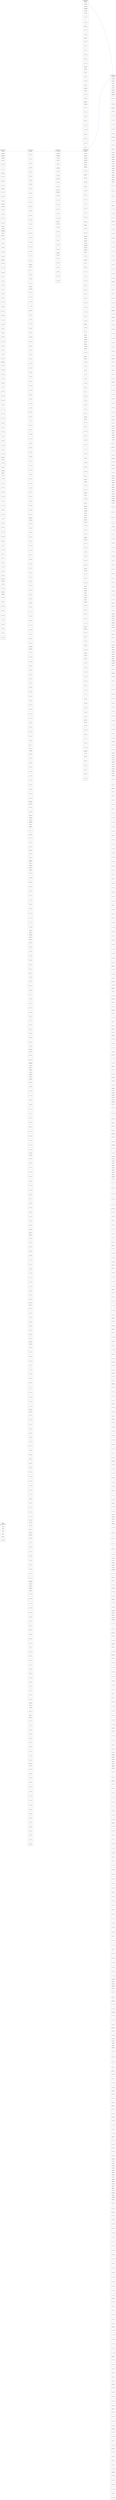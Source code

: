 digraph G {
  compound = true;
  rankdir = "LR"; 
  nodesep= 0.5;
  ranksep =  10; 
 subgraph "cluster_-1" {
		color=black;

Compilation_Unit [shape="note"] Import [shape="lpromoter"] Package [shape="folder"] Type [shape="box3d"] Field [shape="Mcircle"] Method [shape="component"] Instruction [shape="Msquare"]

 label = "LEGEND";
	}
 // Color on nodes 
// NODE [style=filled, fillcolor=red] 

 // Shape on nodes 
// NODE [shape="tripleoctagon"] 
"-1689348214" [shape="note"]
"1773232096" [shape="folder"]
"438586225" [shape="lpromoter"]
"-617570953" [shape="lpromoter"]
"-2025191502" [shape="lpromoter"]
"1461185665" [shape="box3d"]
"2137149259" [shape="rectangle"]
"1777634767" [shape="rectangle"]
"1743761513" [shape="Mcircle"]
"-1657866044" [shape="Mcircle"]
"-687212768" [shape="component"]
"-1482119787" [shape="Msquare"]
"-1498905885" [shape="Msquare"]
"452282699" [shape="component"]
"1443283416" [shape="Msquare"]
"1947890279" [shape="Msquare"]
"-756729113" [shape="Msquare"]
"-819754686" [shape="Msquare"]
"-675510606" [shape="Msquare"]
"-1615353125" [shape="Msquare"]
"-1366754070" [shape="note"]
"33873359" [shape="folder"]
"-1473729440" [shape="lpromoter"]
"-1967332824" [shape="lpromoter"]
"1406682309" [shape="box3d"]
"-737749104" [shape="rectangle"]
"-431530273" [shape="rectangle"]
"1538002619" [shape="Mcircle"]
"-1404274600" [shape="component"]
"726525165" [shape="Msquare"]
"-215639930" [shape="Msquare"]
"-216761691" [shape="component"]
"-2133948350" [shape="Msquare"]
"852820465" [shape="Msquare"]
"-66326705" [shape="note"]
"177408895" [shape="folder"]
"-982201840" [shape="lpromoter"]
"-412113288" [shape="lpromoter"]
"1434549637" [shape="lpromoter"]
"-1124317305" [shape="lpromoter"]
"446913355" [shape="box3d"]
"-923728309" [shape="rectangle"]
"1752356291" [shape="rectangle"]
"-1605609992" [shape="rectangle"]
"1400429780" [shape="Mcircle"]
"1546944351" [shape="component"]
"746000270" [shape="Msquare"]
"645610699" [shape="Msquare"]
"-203005604" [shape="Msquare"]
"-315020322" [shape="Msquare"]
"-997573242" [shape="Msquare"]
"-1592470273" [shape="Msquare"]
"-151731604" [shape="Msquare"]
"1267351948" [shape="Msquare"]
"775167195" [shape="Msquare"]
"-1641666732" [shape="Msquare"]
"1685801368" [shape="Msquare"]
"254894112" [shape="component"]
"-819076562" [shape="Msquare"]
"-2138986023" [shape="Msquare"]
"-1250210167" [shape="note"]
"-1050631897" [shape="folder"]
"2065502264" [shape="box3d"]
"-1276226461" [shape="Mcircle"]
"1433995695" [shape="Mcircle"]
"-1650756614" [shape="component"]
"-725589571" [shape="Msquare"]
"-1327222664" [shape="Msquare"]
"-149262216" [shape="Msquare"]
"1811962915" [shape="Msquare"]
"-1633238815" [shape="Msquare"]
"-2123365915" [shape="Msquare"]
"-1118242293" [shape="component"]
"-378490797" [shape="Msquare"]
"1006311264" [shape="Msquare"]
"966686026" [shape="Msquare"]
"-1478282674" [shape="note"]
"-520209671" [shape="folder"]
"-2004809289" [shape="lpromoter"]
"-1475892342" [shape="lpromoter"]
"-1977836866" [shape="lpromoter"]
"212726451" [shape="lpromoter"]
"1007654645" [shape="lpromoter"]
"-1685366238" [shape="lpromoter"]
"787960836" [shape="lpromoter"]
"1738909237" [shape="lpromoter"]
"-962596110" [shape="lpromoter"]
"1630750265" [shape="lpromoter"]
"390971881" [shape="box3d"]
"1799053009" [shape="rectangle"]
"-996840014" [shape="rectangle"]
"1578256262" [shape="Mcircle"]
"-783546073" [shape="Mcircle"]
"337558726" [shape="Mcircle"]
"-1268554980" [shape="Mcircle"]
"1889925101" [shape="component"]
"1487103727" [shape="Msquare"]
"-777489366" [shape="Msquare"]
"-1843546912" [shape="Msquare"]
"-1965680375" [shape="component"]
"-1506754893" [shape="Msquare"]
"-173651235" [shape="Msquare"]
"-525515594" [shape="Msquare"]
"1688565854" [shape="Msquare"]
"1164837451" [shape="Msquare"]
"-140819427" [shape="Msquare"]
"-300346375" [shape="Msquare"]
"641869748" [shape="Msquare"]
"-706582759" [shape="Msquare"]
"1581844653" [shape="Msquare"]
"9532804" [shape="Msquare"]
"138780806" [shape="Msquare"]
"-1072943857" [shape="Msquare"]
"1581844653" [shape="Msquare"]
"9532804" [shape="Msquare"]
"138780806" [shape="Msquare"]
"-1072943857" [shape="Msquare"]
"1967934579" [shape="Msquare"]
"-1510183043" [shape="Msquare"]
"1772432455" [shape="Msquare"]
"897058547" [shape="Msquare"]
"1478793982" [shape="Msquare"]
"-633299240" [shape="Msquare"]
"2086758745" [shape="Msquare"]
"-1375225892" [shape="Msquare"]
"1478793982" [shape="Msquare"]
"-633299240" [shape="Msquare"]
"2086758745" [shape="Msquare"]
"-1375225892" [shape="Msquare"]
"-1623205967" [shape="Msquare"]
"2138654382" [shape="component"]
"-2121839897" [shape="Msquare"]
"500689518" [shape="Msquare"]
"-200663493" [shape="Msquare"]
"1478881579" [shape="Msquare"]
"1055413012" [shape="Msquare"]
"1006260940" [shape="Msquare"]
"667193606" [shape="Msquare"]
"-1953404459" [shape="Msquare"]
"1262499299" [shape="Msquare"]
"521715808" [shape="Msquare"]
"-645821821" [shape="Msquare"]
"-2012333479" [shape="Msquare"]
"2004993775" [shape="Msquare"]
"-864760548" [shape="Msquare"]
"-1660686129" [shape="component"]
"-1592181369" [shape="Msquare"]
"790324553" [shape="component"]
"939731817" [shape="Msquare"]
"317169808" [shape="Msquare"]
"2085635206" [shape="Msquare"]
"-1402805766" [shape="Msquare"]
"-1189799500" [shape="Msquare"]
"-126390791" [shape="Msquare"]
"938745844" [shape="Msquare"]
"-675956236" [shape="Msquare"]
"-96442818" [shape="Msquare"]
"-1808934919" [shape="component"]
"801076944" [shape="Msquare"]
"516307709" [shape="Msquare"]
"964663565" [shape="Msquare"]
"-93327430" [shape="Msquare"]
"1480795512" [shape="Msquare"]
"-558725681" [shape="component"]
"-1671844940" [shape="Msquare"]
"2013527601" [shape="Msquare"]
"2127563086" [shape="Msquare"]
"533633266" [shape="Msquare"]
"1095364879" [shape="Msquare"]
"1967554097" [shape="Msquare"]
"1977624979" [shape="Msquare"]
"550197228" [shape="Msquare"]
"887201268" [shape="component"]
"333260864" [shape="Msquare"]
"-1625110687" [shape="note"]
"1072306967" [shape="folder"]
"1245219264" [shape="lpromoter"]
"-90910507" [shape="lpromoter"]
"1942899539" [shape="lpromoter"]
"207434187" [shape="box3d"]
"-117836482" [shape="rectangle"]
"-697302612" [shape="Mcircle"]
"628022852" [shape="component"]
"1263752136" [shape="Msquare"]
"1546654524" [shape="Msquare"]
"1375206928" [shape="component"]
"1402948489" [shape="Msquare"]
"1961002547" [shape="component"]
"637988589" [shape="Msquare"]
"310478999" [shape="Msquare"]
"-802864762" [shape="note"]
"1170362407" [shape="folder"]
"-2108110363" [shape="lpromoter"]
"-2123616830" [shape="lpromoter"]
"-65230977" [shape="lpromoter"]
"603992990" [shape="lpromoter"]
"-194385467" [shape="lpromoter"]
"1724149411" [shape="lpromoter"]
"-2092478156" [shape="lpromoter"]
"-1254922182" [shape="lpromoter"]
"-1140048086" [shape="lpromoter"]
"-835766859" [shape="box3d"]
"-2138155476" [shape="rectangle"]
"1668844336" [shape="Mcircle"]
"-209458192" [shape="Mcircle"]
"2039137098" [shape="Mcircle"]
"237197319" [shape="Mcircle"]
"-179160899" [shape="component"]
"-1173419806" [shape="Msquare"]
"362627146" [shape="Msquare"]
"1916084081" [shape="Msquare"]
"830979398" [shape="Msquare"]
"-459842746" [shape="Msquare"]
"-478275452" [shape="Msquare"]
"-1458698980" [shape="Msquare"]
"-300852379" [shape="Msquare"]
"360910027" [shape="Msquare"]
"-555274647" [shape="Msquare"]
"-1569191799" [shape="Msquare"]
"-111536241" [shape="Msquare"]
"-865235174" [shape="Msquare"]
"466073403" [shape="Msquare"]
"-406389438" [shape="Msquare"]
"-716330829" [shape="Msquare"]
"2103247288" [shape="Msquare"]
"-300852379" [shape="Msquare"]
"360910027" [shape="Msquare"]
"-555274647" [shape="Msquare"]
"-1569191799" [shape="Msquare"]
"-111536241" [shape="Msquare"]
"-865235174" [shape="Msquare"]
"466073403" [shape="Msquare"]
"-406389438" [shape="Msquare"]
"-716330829" [shape="Msquare"]
"2103247288" [shape="Msquare"]
"-109807241" [shape="component"]
"463493532" [shape="Msquare"]
"-500031393" [shape="Msquare"]
"-1118698310" [shape="note"]
"705959200" [shape="folder"]
"-2029305679" [shape="lpromoter"]
"-335110089" [shape="lpromoter"]
"-925709820" [shape="lpromoter"]
"1028780648" [shape="lpromoter"]
"-548727999" [shape="box3d"]
"-1420857082" [shape="rectangle"]
"1616358398" [shape="rectangle"]
"844401011" [shape="rectangle"]
"1014980975" [shape="Mcircle"]
"-769221564" [shape="component"]
"867426917" [shape="Msquare"]
"794389330" [shape="Msquare"]
"1925414312" [shape="Msquare"]
"-1401585341" [shape="Msquare"]
"1324331449" [shape="Msquare"]
"1659485410" [shape="Msquare"]
"2006425580" [shape="Msquare"]
"188884172" [shape="Msquare"]
"-125692318" [shape="Msquare"]
"1897811899" [shape="Msquare"]
"-2122566283" [shape="Msquare"]
"-2027779513" [shape="Msquare"]
"-302950415" [shape="Msquare"]
"-1706608340" [shape="Msquare"]
"-820266404" [shape="component"]
"-581269598" [shape="Msquare"]
"167370414" [shape="Msquare"]
"1202723673" [shape="note"]
"-1834520140" [shape="folder"]
"-200074610" [shape="box3d"]
"-2049810046" [shape="rectangle"]
"-215634445" [shape="component"]
"-1149795885" [shape="Msquare"]
"1123699183" [shape="component"]
"456765447" [shape="Msquare"]
"-779937808" [shape="Msquare"]
"-1000242266" [shape="note"]
"989013251" [shape="folder"]
"-1237215340" [shape="lpromoter"]
"277854836" [shape="lpromoter"]
"-1955652479" [shape="lpromoter"]
"2129045003" [shape="lpromoter"]
"93185647" [shape="lpromoter"]
"1998146839" [shape="box3d"]
"-1304163897" [shape="rectangle"]
"-1163880196" [shape="rectangle"]
"-1556944403" [shape="Mcircle"]
"-1333335845" [shape="component"]
"-156252843" [shape="Msquare"]
"135264197" [shape="Msquare"]
"-307740011" [shape="Msquare"]
"-1022504671" [shape="Msquare"]
"2125650244" [shape="Msquare"]
"-1697338631" [shape="Msquare"]
"1595530027" [shape="Msquare"]
"37677600" [shape="Msquare"]
"130766279" [shape="Msquare"]
"-1008185416" [shape="Msquare"]
"-1961469849" [shape="Msquare"]
"1238382879" [shape="Msquare"]
"-1854951650" [shape="Msquare"]
"1030360844" [shape="Msquare"]
"-1568736452" [shape="Msquare"]
"-1853670796" [shape="Msquare"]
"1284406495" [shape="Msquare"]
"-757221451" [shape="Msquare"]
"134721250" [shape="Msquare"]
"-1504980835" [shape="Msquare"]
"-550730113" [shape="Msquare"]
"1178648539" [shape="Msquare"]
"-76147840" [shape="component"]
"-1449024242" [shape="Msquare"]
"-2098425381" [shape="Msquare"]
"-1303919115" [shape="note"]
"-1645770453" [shape="folder"]
"47580092" [shape="lpromoter"]
"-1129972404" [shape="lpromoter"]
"-1598778007" [shape="box3d"]
"-1500634287" [shape="rectangle"]
"1351241401" [shape="rectangle"]
"1226201930" [shape="Mcircle"]
"317231841" [shape="Mcircle"]
"-191196921" [shape="component"]
"1260024749" [shape="Msquare"]
"1632522569" [shape="Msquare"]
"-370948349" [shape="Msquare"]
"1744122302" [shape="component"]
"1671726167" [shape="Msquare"]
"1418616426" [shape="Msquare"]
"801970386" [shape="Msquare"]
"624182129" [shape="note"]
"-1742872628" [shape="folder"]
"1782088403" [shape="lpromoter"]
"-210647143" [shape="lpromoter"]
"-488071018" [shape="lpromoter"]
"1012542680" [shape="lpromoter"]
"2089395962" [shape="lpromoter"]
"-1685473773" [shape="lpromoter"]
"-350138477" [shape="lpromoter"]
"-19265864" [shape="lpromoter"]
"-1683644618" [shape="lpromoter"]
"1967157078" [shape="lpromoter"]
"580631157" [shape="lpromoter"]
"-1197547691" [shape="lpromoter"]
"-500067651" [shape="lpromoter"]
"721024049" [shape="box3d"]
"1138756774" [shape="Mcircle"]
"769418583" [shape="Mcircle"]
"-1258310825" [shape="Mcircle"]
"1615037891" [shape="Mcircle"]
"1213096414" [shape="component"]
"878545337" [shape="rectangle"]
"2052749171" [shape="Msquare"]
"-415548281" [shape="Msquare"]
"710245569" [shape="Msquare"]
"-1228736273" [shape="Msquare"]
"710245569" [shape="Msquare"]
"-1228736273" [shape="Msquare"]
"-1835665427" [shape="component"]
"188073441" [shape="Msquare"]
"971683418" [shape="Msquare"]
"654541671" [shape="Msquare"]
"-1931873462" [shape="Msquare"]
"569544732" [shape="Msquare"]
"1165740807" [shape="Msquare"]
"1264531062" [shape="Msquare"]
"-2107785846" [shape="Msquare"]
"2109631081" [shape="Msquare"]
"-545767680" [shape="Msquare"]
"865597959" [shape="Msquare"]
"463027355" [shape="Msquare"]
"2114042400" [shape="Msquare"]
"2132270622" [shape="Msquare"]
"785000493" [shape="Msquare"]
"1677818528" [shape="Msquare"]
"946513490" [shape="Msquare"]
"-1626651060" [shape="Msquare"]
"537345047" [shape="Msquare"]
"768202726" [shape="Msquare"]
"966651105" [shape="Msquare"]
"-1358395522" [shape="Msquare"]
"-982453129" [shape="Msquare"]
"-383206501" [shape="Msquare"]
"-1626651060" [shape="Msquare"]
"537345047" [shape="Msquare"]
"768202726" [shape="Msquare"]
"966651105" [shape="Msquare"]
"-1358395522" [shape="Msquare"]
"-982453129" [shape="Msquare"]
"-383206501" [shape="Msquare"]
"-1908867729" [shape="Msquare"]
"-1036501625" [shape="Msquare"]
"82952462" [shape="Msquare"]
"1133306678" [shape="Msquare"]
"584212304" [shape="Msquare"]
"-330323728" [shape="Msquare"]
"1275997981" [shape="Msquare"]
"-1131229185" [shape="Msquare"]
"-425453535" [shape="Msquare"]
"-209150013" [shape="Msquare"]
"640953306" [shape="Msquare"]
"-1922445849" [shape="Msquare"]
"1113072756" [shape="Msquare"]
"1910838838" [shape="Msquare"]
"584212304" [shape="Msquare"]
"-330323728" [shape="Msquare"]
"1275997981" [shape="Msquare"]
"-1131229185" [shape="Msquare"]
"-425453535" [shape="Msquare"]
"-209150013" [shape="Msquare"]
"640953306" [shape="Msquare"]
"-1922445849" [shape="Msquare"]
"1113072756" [shape="Msquare"]
"1910838838" [shape="Msquare"]
"1302085306" [shape="Msquare"]
"-1296538782" [shape="Msquare"]
"1018499275" [shape="component"]
"-1232173698" [shape="Msquare"]
"-755135995" [shape="Msquare"]
"755805345" [shape="Msquare"]
"-205981302" [shape="component"]
"-856384726" [shape="rectangle"]
"817095502" [shape="Msquare"]
"-779137656" [shape="Msquare"]
"83931573" [shape="Msquare"]
"725191081" [shape="Msquare"]
"1106688661" [shape="Msquare"]
"917995916" [shape="component"]
"-1141446444" [shape="rectangle"]
"-1393782473" [shape="Msquare"]
"-1770832056" [shape="Msquare"]
"-2087973803" [shape="Msquare"]
"1714114360" [shape="Msquare"]
"2059555950" [shape="Msquare"]
"-602201611" [shape="Msquare"]
"-742120604" [shape="Msquare"]
"-1002150756" [shape="Msquare"]
"-948016280" [shape="Msquare"]
"155760703" [shape="Msquare"]
"1894850856" [shape="Msquare"]
"-2146202982" [shape="Msquare"]
"-602525631" [shape="Msquare"]
"-476959715" [shape="Msquare"]
"710233448" [shape="Msquare"]
"1142409823" [shape="Msquare"]
"1963517195" [shape="Msquare"]
"-1010954907" [shape="Msquare"]
"-647965486" [shape="Msquare"]
"-414380447" [shape="Msquare"]
"-1116846761" [shape="Msquare"]
"-1652081384" [shape="Msquare"]
"-1527567980" [shape="Msquare"]
"-669158192" [shape="Msquare"]
"277986204" [shape="Msquare"]
"-1000580555" [shape="Msquare"]
"-61101623" [shape="Msquare"]
"-1563085664" [shape="Msquare"]
"-685315012" [shape="Msquare"]
"-1010954907" [shape="Msquare"]
"-647965486" [shape="Msquare"]
"-414380447" [shape="Msquare"]
"-1116846761" [shape="Msquare"]
"-1652081384" [shape="Msquare"]
"-1527567980" [shape="Msquare"]
"-669158192" [shape="Msquare"]
"277986204" [shape="Msquare"]
"-1000580555" [shape="Msquare"]
"-61101623" [shape="Msquare"]
"-1563085664" [shape="Msquare"]
"-685315012" [shape="Msquare"]
"212832212" [shape="Msquare"]
"-1333801292" [shape="Msquare"]
"987816180" [shape="Msquare"]
"-1700050298" [shape="Msquare"]
"-2043684005" [shape="Msquare"]
"-439006408" [shape="Msquare"]
"2093193061" [shape="Msquare"]
"-983875455" [shape="Msquare"]
"1992563904" [shape="Msquare"]
"1422527913" [shape="Msquare"]
"-1782023158" [shape="Msquare"]
"1314029495" [shape="Msquare"]
"230025380" [shape="Msquare"]
"-1138764480" [shape="Msquare"]
"-2042584682" [shape="Msquare"]
"742113199" [shape="Msquare"]
"-199867222" [shape="Msquare"]
"-1628158241" [shape="Msquare"]
"-692081285" [shape="Msquare"]
"-2043684005" [shape="Msquare"]
"-439006408" [shape="Msquare"]
"2093193061" [shape="Msquare"]
"-983875455" [shape="Msquare"]
"1992563904" [shape="Msquare"]
"1422527913" [shape="Msquare"]
"-1782023158" [shape="Msquare"]
"1314029495" [shape="Msquare"]
"230025380" [shape="Msquare"]
"-1138764480" [shape="Msquare"]
"-2042584682" [shape="Msquare"]
"742113199" [shape="Msquare"]
"-199867222" [shape="Msquare"]
"-1628158241" [shape="Msquare"]
"-692081285" [shape="Msquare"]
"-1963629093" [shape="Msquare"]
"-412152908" [shape="Msquare"]
"-1318038123" [shape="Msquare"]
"-1375544287" [shape="component"]
"-1195533352" [shape="Msquare"]
"1251058985" [shape="Msquare"]
"170644602" [shape="Msquare"]
"303172797" [shape="Msquare"]
"1320035398" [shape="Msquare"]
"1312799684" [shape="component"]
"-596917788" [shape="rectangle"]
"223538650" [shape="Msquare"]
"913565748" [shape="Msquare"]
"1661679095" [shape="Msquare"]
"190969206" [shape="Msquare"]
"-626215641" [shape="component"]
"-1206176618" [shape="rectangle"]
"-1698146799" [shape="Msquare"]
"-495687434" [shape="Msquare"]
"-456979045" [shape="Msquare"]
"-1186419983" [shape="Msquare"]
"303374522" [shape="Msquare"]
"-1801950677" [shape="Msquare"]
"-1933351246" [shape="Msquare"]
"1305815156" [shape="Msquare"]
"1369463918" [shape="Msquare"]
"1862058433" [shape="Msquare"]
"-292947845" [shape="Msquare"]
"-1545879967" [shape="Msquare"]
"-211801794" [shape="Msquare"]
"-82961129" [shape="Msquare"]
"-783158307" [shape="Msquare"]
"-1090938925" [shape="Msquare"]
"-918581243" [shape="Msquare"]
"-19582837" [shape="Msquare"]
"240866358" [shape="Msquare"]
"-410631062" [shape="Msquare"]
"-1510778179" [shape="Msquare"]
"1118308631" [shape="Msquare"]
"1664980105" [shape="Msquare"]
"-2111356241" [shape="Msquare"]
"-1242165804" [shape="Msquare"]
"-264736907" [shape="Msquare"]
"-410631062" [shape="Msquare"]
"-1510778179" [shape="Msquare"]
"1118308631" [shape="Msquare"]
"1664980105" [shape="Msquare"]
"-2111356241" [shape="Msquare"]
"-1242165804" [shape="Msquare"]
"-264736907" [shape="Msquare"]
"-19582837" [shape="Msquare"]
"240866358" [shape="Msquare"]
"-410631062" [shape="Msquare"]
"-1510778179" [shape="Msquare"]
"1118308631" [shape="Msquare"]
"1664980105" [shape="Msquare"]
"-2111356241" [shape="Msquare"]
"-1242165804" [shape="Msquare"]
"-264736907" [shape="Msquare"]
"-410631062" [shape="Msquare"]
"-1510778179" [shape="Msquare"]
"1118308631" [shape="Msquare"]
"1664980105" [shape="Msquare"]
"-2111356241" [shape="Msquare"]
"-1242165804" [shape="Msquare"]
"-264736907" [shape="Msquare"]
"1854553908" [shape="Msquare"]
"-1636397987" [shape="Msquare"]
"-1951432741" [shape="component"]
"-2086099315" [shape="rectangle"]
"-1950909724" [shape="Msquare"]
"1025727199" [shape="Msquare"]
"-2136295574" [shape="Msquare"]
"1395653048" [shape="Msquare"]
"1134395257" [shape="Msquare"]
"-1654487766" [shape="Msquare"]
"-831605590" [shape="component"]
"-4606808" [shape="Msquare"]
"-1205346604" [shape="Msquare"]
"973120866" [shape="Msquare"]
"1786826360" [shape="Msquare"]
"287079248" [shape="Msquare"]
"1064392148" [shape="Msquare"]
"680179539" [shape="component"]
"-129393197" [shape="rectangle"]
"-382674858" [shape="Msquare"]
"-270290018" [shape="Msquare"]
"-1013441484" [shape="Msquare"]
"825181525" [shape="Msquare"]
"1563339913" [shape="Msquare"]
"-126331589" [shape="component"]
"239287290" [shape="Msquare"]
"-1554864212" [shape="Msquare"]
"-1018383763" [shape="component"]
"-259641083" [shape="rectangle"]
"-1783418126" [shape="Msquare"]
"-1777288628" [shape="Msquare"]
"1379869670" [shape="Msquare"]
"788253681" [shape="Msquare"]
"2043720504" [shape="Msquare"]
"-234148319" [shape="Msquare"]
"796332448" [shape="Msquare"]
"481027686" [shape="Msquare"]
"-460626282" [shape="Msquare"]
"1561806042" [shape="Msquare"]
"1364190051" [shape="Msquare"]
"341843381" [shape="Msquare"]
"481027686" [shape="Msquare"]
"-460626282" [shape="Msquare"]
"1561806042" [shape="Msquare"]
"1364190051" [shape="Msquare"]
"341843381" [shape="Msquare"]
"-229110210" [shape="Msquare"]
"-1858283156" [shape="Msquare"]
"2075374830" [shape="Msquare"]
"-1565714441" [shape="Msquare"]
"290948913" [shape="Msquare"]
"1029242862" [shape="Msquare"]
"-1883835438" [shape="Msquare"]
"1029242862" [shape="Msquare"]
"-1883835438" [shape="Msquare"]
"1786957543" [shape="Msquare"]
"-528680000" [shape="Msquare"]
"1699811417" [shape="Msquare"]
"-712647117" [shape="component"]
"-1412608939" [shape="rectangle"]
"1819509828" [shape="Msquare"]
"369231279" [shape="Msquare"]
"-453173838" [shape="Msquare"]
"-169317586" [shape="Msquare"]
"1500734689" [shape="Msquare"]
"-610404663" [shape="Msquare"]
"1612160591" [shape="Msquare"]
"1607096474" [shape="Msquare"]
"-898821950" [shape="Msquare"]
"-1666892081" [shape="Msquare"]
"-1286722193" [shape="Msquare"]
"2049905350" [shape="component"]
"710835247" [shape="Msquare"]
"-118171488" [shape="Msquare"]
"46210347" [shape="Msquare"]
"-736431489" [shape="Msquare"]
"46210347" [shape="Msquare"]
"-736431489" [shape="Msquare"]
"380243892" [shape="component"]
"-1841244683" [shape="rectangle"]
"1072409932" [shape="Msquare"]
"136359387" [shape="Msquare"]
"1255416103" [shape="Msquare"]
"-1394233279" [shape="Msquare"]
"1867629449" [shape="component"]
"-1620794928" [shape="rectangle"]
"-1299910943" [shape="Msquare"]
"-1788808503" [shape="Msquare"]
"392216244" [shape="component"]
"528225368" [shape="Msquare"]
"-1614578510" [shape="Msquare"]
"-1410515411" [shape="Msquare"]
"-1335269742" [shape="Msquare"]
"552039865" [shape="Msquare"]
"2039288406" [shape="Msquare"]
"-539644899" [shape="Msquare"]
"-1350829048" [shape="Msquare"]
"-2090663277" [shape="Msquare"]
"223620436" [shape="component"]
"-1304203729" [shape="Msquare"]
"819694946" [shape="Msquare"]
"-271224729" [shape="Msquare"]
"70600968" [shape="Msquare"]
"1842311944" [shape="component"]
"-1227701841" [shape="Msquare"]
"-1215267098" [shape="Msquare"]
"-786007720" [shape="component"]
"-720102470" [shape="Msquare"]
"1502870605" [shape="Msquare"]
"885277269" [shape="component"]
"-909886998" [shape="Msquare"]
"-813258754" [shape="Msquare"]
"-553695191" [shape="note"]
"-376425612" [shape="folder"]
"-1687772411" [shape="lpromoter"]
"-495047325" [shape="lpromoter"]
"1011677342" [shape="lpromoter"]
"-604820890" [shape="box3d"]
"263283154" [shape="rectangle"]
"1045393264" [shape="rectangle"]
"-1972419775" [shape="Mcircle"]
"-1903264537" [shape="component"]
"-1361494420" [shape="Msquare"]
"200181527" [shape="Msquare"]
"-1188510405" [shape="Msquare"]
"350865522" [shape="component"]
"344136837" [shape="Msquare"]
"545650611" [shape="Msquare"]
"1504835385" [shape="note"]
"581089683" [shape="folder"]
"-905436240" [shape="box3d"]
"733493812" [shape="rectangle"]
"-1299246245" [shape="rectangle"]
"1202323548" [shape="component"]
"1735983604" [shape="rectangle"]
"-533074837" [shape="Msquare"]
"-1475926456" [shape="Msquare"]
"509762948" [shape="Msquare"]
"-2016286852" [shape="Msquare"]
"-499755148" [shape="Msquare"]
"-1173407371" [shape="Msquare"]
"-798017288" [shape="Msquare"]
"436381039" [shape="Msquare"]
"-1478680998" [shape="Msquare"]
"-1676242335" [shape="Msquare"]
"-1311104497" [shape="Msquare"]
"-1416573676" [shape="Msquare"]
"-499755148" [shape="Msquare"]
"-1173407371" [shape="Msquare"]
"-798017288" [shape="Msquare"]
"436381039" [shape="Msquare"]
"-1478680998" [shape="Msquare"]
"-1676242335" [shape="Msquare"]
"-1311104497" [shape="Msquare"]
"-1416573676" [shape="Msquare"]
"509762948" [shape="Msquare"]
"-2016286852" [shape="Msquare"]
"-499755148" [shape="Msquare"]
"-1173407371" [shape="Msquare"]
"-798017288" [shape="Msquare"]
"436381039" [shape="Msquare"]
"-1478680998" [shape="Msquare"]
"-1676242335" [shape="Msquare"]
"-1311104497" [shape="Msquare"]
"-1416573676" [shape="Msquare"]
"-499755148" [shape="Msquare"]
"-1173407371" [shape="Msquare"]
"-798017288" [shape="Msquare"]
"436381039" [shape="Msquare"]
"-1478680998" [shape="Msquare"]
"-1676242335" [shape="Msquare"]
"-1311104497" [shape="Msquare"]
"-1416573676" [shape="Msquare"]
"1619106406" [shape="Msquare"]
"2032494528" [shape="note"]
"-1401747768" [shape="folder"]
"1396677357" [shape="box3d"]
"1024116129" [shape="rectangle"]
"-131912068" [shape="Mcircle"]
"1387206960" [shape="Mcircle"]
"-1555896934" [shape="Mcircle"]
"608080675" [shape="component"]
"2099054864" [shape="Msquare"]
"952687954" [shape="Msquare"]
"-1295886379" [shape="component"]
"-489683091" [shape="Msquare"]
"-1184859011" [shape="Msquare"]
"-1984258383" [shape="component"]
"-2026819118" [shape="Msquare"]
"-1173935631" [shape="Msquare"]
"-584970492" [shape="note"]
"1774557074" [shape="folder"]
"1303246041" [shape="lpromoter"]
"-915024300" [shape="lpromoter"]
"-2077750676" [shape="box3d"]
"128738418" [shape="rectangle"]
"869612901" [shape="component"]
"-1417665664" [shape="Msquare"]
"369323724" [shape="Msquare"]
"-136699490" [shape="Msquare"]
"1900880376" [shape="Msquare"]
"1661980762" [shape="Msquare"]
"-418661669" [shape="component"]
"2074952933" [shape="Msquare"]
"-2051508768" [shape="Msquare"]
"-1982435965" [shape="Msquare"]
"-633501127" [shape="Msquare"]
"-89430624" [shape="Msquare"]
"216874833" [shape="Msquare"]
"154386079" [shape="Msquare"]
"-604250842" [shape="Msquare"]
"833528832" [shape="Msquare"]
"1869174058" [shape="Msquare"]
"-863905916" [shape="Msquare"]
"1963202812" [shape="Msquare"]
"2040656050" [shape="Msquare"]
"1773190230" [shape="Msquare"]
"1045880169" [shape="Msquare"]
"59435191" [shape="Msquare"]
"46246536" [shape="Msquare"]
"-1898551329" [shape="Msquare"]
"-1808075134" [shape="Msquare"]
"953388968" [shape="Msquare"]
"445829970" [shape="Msquare"]
"757462882" [shape="Msquare"]
"1209133870" [shape="Msquare"]
"154386079" [shape="Msquare"]
"-604250842" [shape="Msquare"]
"833528832" [shape="Msquare"]
"1869174058" [shape="Msquare"]
"-863905916" [shape="Msquare"]
"1963202812" [shape="Msquare"]
"2040656050" [shape="Msquare"]
"1773190230" [shape="Msquare"]
"1045880169" [shape="Msquare"]
"59435191" [shape="Msquare"]
"46246536" [shape="Msquare"]
"-1898551329" [shape="Msquare"]
"-1808075134" [shape="Msquare"]
"953388968" [shape="Msquare"]
"445829970" [shape="Msquare"]
"757462882" [shape="Msquare"]
"1209133870" [shape="Msquare"]
"1163663532" [shape="component"]
"1352694276" [shape="Msquare"]
"1707696959" [shape="Msquare"]
"1082505688" [shape="Msquare"]
"-325832252" [shape="Msquare"]
"155335958" [shape="Msquare"]
"221411221" [shape="Msquare"]
"663731355" [shape="Msquare"]
"-2030072365" [shape="Msquare"]
"-1006060626" [shape="Msquare"]
"591372806" [shape="Msquare"]
"-1017011115" [shape="Msquare"]
"1097627212" [shape="Msquare"]
"-1128243801" [shape="Msquare"]
"-2036168616" [shape="Msquare"]
"959216203" [shape="Msquare"]
"-2129523577" [shape="Msquare"]
"-712795647" [shape="Msquare"]
"1182580266" [shape="Msquare"]
"-1170580258" [shape="Msquare"]
"773252363" [shape="Msquare"]
"1407672903" [shape="Msquare"]
"-1138611257" [shape="note"]
"818385953" [shape="folder"]
"753640738" [shape="lpromoter"]
"-400590952" [shape="lpromoter"]
"-302630540" [shape="lpromoter"]
"2004385739" [shape="lpromoter"]
"1991793004" [shape="lpromoter"]
"1479057216" [shape="box3d"]
"1971017412" [shape="rectangle"]
"701167112" [shape="Mcircle"]
"1643119662" [shape="Mcircle"]
"1119753050" [shape="Mcircle"]
"-1467264551" [shape="Mcircle"]
"-1313775550" [shape="Mcircle"]
"-1887795423" [shape="component"]
"1641595687" [shape="Msquare"]
"766778883" [shape="Msquare"]
"863354701" [shape="Msquare"]
"1940520407" [shape="Msquare"]
"-657334122" [shape="Msquare"]
"-529706575" [shape="Msquare"]
"-85271768" [shape="Msquare"]
"1805492073" [shape="Msquare"]
"-1693193672" [shape="component"]
"772413983" [shape="Msquare"]
"-1015330082" [shape="Msquare"]
"947053618" [shape="Msquare"]
"-896385355" [shape="Msquare"]
"1279035749" [shape="component"]
"439986847" [shape="Msquare"]
"1060955927" [shape="Msquare"]
"-847375234" [shape="Msquare"]
"-1152759751" [shape="Msquare"]
"1778215305" [shape="Msquare"]
"769194603" [shape="component"]
"393512616" [shape="Msquare"]
"563224009" [shape="Msquare"]
"1900271647" [shape="Msquare"]
"-2011770075" [shape="Msquare"]
"2075202398" [shape="Msquare"]
"-432680010" [shape="Msquare"]
"-159854849" [shape="component"]
"-598935093" [shape="Msquare"]
"-1396626893" [shape="Msquare"]
"-758802844" [shape="component"]
"-325885529" [shape="Msquare"]
"-1617023059" [shape="Msquare"]
"989534430" [shape="Msquare"]
"16339987" [shape="Msquare"]
"-2117360899" [shape="Msquare"]
"-955344755" [shape="Msquare"]
"-2117360899" [shape="Msquare"]
"-955344755" [shape="Msquare"]
"1847987650" [shape="Msquare"]
"2116227312" [shape="component"]
"-2109534628" [shape="Msquare"]
"990217893" [shape="Msquare"]
"-2023308655" [shape="component"]
"307020391" [shape="Msquare"]
"865279017" [shape="Msquare"]
"-2085658399" [shape="component"]
"-1833536716" [shape="Msquare"]
"1862967314" [shape="Msquare"]
"1240180943" [shape="Msquare"]
"677025780" [shape="Msquare"]
"409532105" [shape="component"]
"-1940297689" [shape="Msquare"]
"-1905728363" [shape="Msquare"]
"49326235" [shape="Msquare"]
"119308091" [shape="component"]
"1088439513" [shape="Msquare"]
"607586062" [shape="Msquare"]
"-140573226" [shape="Msquare"]
"892616996" [shape="Msquare"]
"2140020092" [shape="Msquare"]
"-1921969589" [shape="Msquare"]
"1789018787" [shape="Msquare"]
"837197145" [shape="Msquare"]
"-1208531379" [shape="Msquare"]
"-1296034090" [shape="component"]
"-1528221425" [shape="Msquare"]
"-73198282" [shape="Msquare"]
"-1781130867" [shape="Msquare"]
"1863813052" [shape="Msquare"]
"-373611556" [shape="Msquare"]
"103190330" [shape="Msquare"]
"-662028843" [shape="Msquare"]
"-1435721757" [shape="Msquare"]
"-1340878452" [shape="Msquare"]
"87306454" [shape="component"]
"-1608160640" [shape="Msquare"]
"1527146267" [shape="Msquare"]
"-215558701" [shape="note"]
"-122885368" [shape="folder"]
"-42280138" [shape="lpromoter"]
"630572879" [shape="lpromoter"]
"-830175106" [shape="box3d"]
"93054236" [shape="rectangle"]
"-1826133855" [shape="component"]
"256435868" [shape="Msquare"]
"1598476639" [shape="Msquare"]
"1637586632" [shape="Msquare"]
"-474793080" [shape="Msquare"]
"-394944302" [shape="Msquare"]
"-1158294927" [shape="Msquare"]
"489381674" [shape="Msquare"]
"-608890010" [shape="Msquare"]
"7948380" [shape="Msquare"]
"-283580019" [shape="Msquare"]
"-1962263491" [shape="Msquare"]
"-445218035" [shape="Msquare"]
"489381674" [shape="Msquare"]
"-608890010" [shape="Msquare"]
"7948380" [shape="Msquare"]
"-283580019" [shape="Msquare"]
"-1962263491" [shape="Msquare"]
"-445218035" [shape="Msquare"]
"-394944302" [shape="Msquare"]
"-1158294927" [shape="Msquare"]
"489381674" [shape="Msquare"]
"-608890010" [shape="Msquare"]
"7948380" [shape="Msquare"]
"-283580019" [shape="Msquare"]
"-1962263491" [shape="Msquare"]
"-445218035" [shape="Msquare"]
"489381674" [shape="Msquare"]
"-608890010" [shape="Msquare"]
"7948380" [shape="Msquare"]
"-283580019" [shape="Msquare"]
"-1962263491" [shape="Msquare"]
"-445218035" [shape="Msquare"]
"-354271713" [shape="Msquare"]
"172406905" [shape="Msquare"]
"-1359031251" [shape="Msquare"]
"1610597673" [shape="Msquare"]
"-1534065562" [shape="Msquare"]
"-2442274" [shape="Msquare"]
"924179771" [shape="Msquare"]
"-260753027" [shape="Msquare"]
"1420532773" [shape="Msquare"]
"79107083" [shape="Msquare"]
"1334276366" [shape="Msquare"]
"1925285541" [shape="Msquare"]
"-1359031251" [shape="Msquare"]
"1610597673" [shape="Msquare"]
"-1534065562" [shape="Msquare"]
"-2442274" [shape="Msquare"]
"924179771" [shape="Msquare"]
"-260753027" [shape="Msquare"]
"1420532773" [shape="Msquare"]
"79107083" [shape="Msquare"]
"1334276366" [shape="Msquare"]
"1925285541" [shape="Msquare"]
"-85930260" [shape="Msquare"]
"-1795402746" [shape="note"]
"28375711" [shape="folder"]
"801858208" [shape="box3d"]
"1128048651" [shape="Mcircle"]
"-846223012" [shape="Mcircle"]
"1547904746" [shape="Mcircle"]
"231178157" [shape="Mcircle"]
"2136953794" [shape="Mcircle"]
"-1029426438" [shape="Mcircle"]
"1777833328" [shape="rectangle"]
"301753005" [shape="note"]
"1707883421" [shape="folder"]
"-1166584934" [shape="lpromoter"]
"-213101927" [shape="lpromoter"]
"-2143196293" [shape="box3d"]
"1557173476" [shape="Mcircle"]
"-376591586" [shape="component"]
"819129457" [shape="rectangle"]
"-1993102924" [shape="Msquare"]
"-974566423" [shape="Msquare"]
"-1380798597" [shape="component"]
"1175034172" [shape="rectangle"]
"-1521826478" [shape="Msquare"]
"925333438" [shape="Msquare"]
"783418086" [shape="component"]
"-812500766" [shape="rectangle"]
"-1297176984" [shape="Msquare"]
"-372192315" [shape="Msquare"]
"-1074005457" [shape="component"]
"-2077039434" [shape="rectangle"]
"-2056383919" [shape="Msquare"]
"-1968926816" [shape="Msquare"]
"1247020177" [shape="component"]
"508480996" [shape="Msquare"]
"-396758490" [shape="Msquare"]
"55979123" [shape="component"]
"1594776498" [shape="rectangle"]
"146562306" [shape="Msquare"]
"1505901112" [shape="Msquare"]
"-1795750669" [shape="component"]
"1521132433" [shape="Msquare"]
"1650119495" [shape="Msquare"]
"913685926" [shape="component"]
"-714691125" [shape="Msquare"]
"-1635362988" [shape="Msquare"]
"-1914608273" [shape="component"]
"-857112571" [shape="rectangle"]
"-1191039040" [shape="Msquare"]
"665225650" [shape="Msquare"]
"-1583467345" [shape="note"]
"1165062214" [shape="folder"]
"1963555160" [shape="box3d"]
"-372729561" [shape="rectangle"]
"1269137353" [shape="component"]
"225082956" [shape="rectangle"]
"-259757907" [shape="note"]
"1340840449" [shape="folder"]
"682328899" [shape="lpromoter"]
"-1795946111" [shape="lpromoter"]
"-1889629558" [shape="lpromoter"]
"153571691" [shape="lpromoter"]
"442703343" [shape="lpromoter"]
"-1682913080" [shape="lpromoter"]
"-1575785853" [shape="lpromoter"]
"-1751108601" [shape="box3d"]
"-2007850774" [shape="rectangle"]
"453645164" [shape="rectangle"]
"-1911713050" [shape="Mcircle"]
"-212940816" [shape="Mcircle"]
"1501973992" [shape="component"]
"-848326200" [shape="Msquare"]
"1729843599" [shape="Msquare"]
"1217355907" [shape="component"]
"-132258592" [shape="rectangle"]
"-263094334" [shape="Msquare"]
"414330903" [shape="Msquare"]
"-1694233941" [shape="Msquare"]
"-1312076236" [shape="Msquare"]
"-839894548" [shape="Msquare"]
"2069580450" [shape="Msquare"]
"-1741262773" [shape="Msquare"]
"1837957182" [shape="Msquare"]
"-570004461" [shape="Msquare"]
"-1980394307" [shape="Msquare"]
"-898948110" [shape="Msquare"]
"-2055431215" [shape="Msquare"]
"-2034825407" [shape="Msquare"]
"1767508940" [shape="Msquare"]
"1971724602" [shape="Msquare"]
"-1962253786" [shape="Msquare"]
"477822783" [shape="component"]
"612913690" [shape="rectangle"]
"1265851950" [shape="Msquare"]
"685418487" [shape="Msquare"]
"-2042344419" [shape="Msquare"]
"-1799554037" [shape="Msquare"]
"-1859783323" [shape="Msquare"]
"575055562" [shape="Msquare"]
"-1072317094" [shape="Msquare"]
"-2002608401" [shape="Msquare"]
"-251563661" [shape="Msquare"]
"-804597171" [shape="Msquare"]
"-989216960" [shape="Msquare"]
"-2085327209" [shape="Msquare"]
"-880943001" [shape="Msquare"]
"1552043801" [shape="Msquare"]
"126194887" [shape="Msquare"]
"-846838647" [shape="Msquare"]
"-989216960" [shape="Msquare"]
"-2085327209" [shape="Msquare"]
"-880943001" [shape="Msquare"]
"1552043801" [shape="Msquare"]
"126194887" [shape="Msquare"]
"-846838647" [shape="Msquare"]
"-1072317094" [shape="Msquare"]
"-2002608401" [shape="Msquare"]
"-251563661" [shape="Msquare"]
"-804597171" [shape="Msquare"]
"-989216960" [shape="Msquare"]
"-2085327209" [shape="Msquare"]
"-880943001" [shape="Msquare"]
"1552043801" [shape="Msquare"]
"126194887" [shape="Msquare"]
"-846838647" [shape="Msquare"]
"-989216960" [shape="Msquare"]
"-2085327209" [shape="Msquare"]
"-880943001" [shape="Msquare"]
"1552043801" [shape="Msquare"]
"126194887" [shape="Msquare"]
"-846838647" [shape="Msquare"]
"-736566652" [shape="Msquare"]
"1959240129" [shape="component"]
"1272417299" [shape="rectangle"]
"1916100259" [shape="Msquare"]
"755163472" [shape="Msquare"]
"1783677087" [shape="Msquare"]
"-590836012" [shape="component"]
"964895083" [shape="Msquare"]
"-1530914528" [shape="Msquare"]
"-1539596691" [shape="component"]
"-1229849744" [shape="rectangle"]
"1089774308" [shape="Msquare"]
"-733898315" [shape="Msquare"]
"122929663" [shape="Msquare"]
"173203230" [shape="Msquare"]
"1836081959" [shape="Msquare"]
"173203230" [shape="Msquare"]
"1836081959" [shape="Msquare"]
"-1388868043" [shape="Msquare"]
"-1168975151" [shape="component"]
"-285005515" [shape="Msquare"]
"-1583752334" [shape="Msquare"]
"1361328662" [shape="Msquare"]
"-1284673537" [shape="Msquare"]
"-2129632718" [shape="Msquare"]
"-892368330" [shape="Msquare"]
"723738080" [shape="Msquare"]
"-787862617" [shape="Msquare"]
"38518032" [shape="Msquare"]
"958614614" [shape="Msquare"]
"1805808515" [shape="Msquare"]
"1171823385" [shape="Msquare"]
"-1866772074" [shape="Msquare"]
"1930552022" [shape="Msquare"]
"-1505061425" [shape="Msquare"]
"-1073182939" [shape="Msquare"]
"-378314416" [shape="component"]
"1022880455" [shape="rectangle"]
"-561742409" [shape="Msquare"]
"-530126050" [shape="Msquare"]
"-1043436845" [shape="Msquare"]
"-620948778" [shape="component"]
"-768932562" [shape="rectangle"]
"-851645590" [shape="Msquare"]
"-460099171" [shape="Msquare"]
"901182164" [shape="Msquare"]
"-258680634" [shape="Msquare"]
"1465546993" [shape="Msquare"]
"1704862181" [shape="Msquare"]
"1524289711" [shape="Msquare"]
"113566982" [shape="Msquare"]
"111818040" [shape="Msquare"]
"-1751087123" [shape="Msquare"]
"1725135087" [shape="Msquare"]
"2076972365" [shape="Msquare"]
"-95828157" [shape="Msquare"]
"-864910814" [shape="Msquare"]
"-258680634" [shape="Msquare"]
"1465546993" [shape="Msquare"]
"1704862181" [shape="Msquare"]
"1524289711" [shape="Msquare"]
"113566982" [shape="Msquare"]
"111818040" [shape="Msquare"]
"-1751087123" [shape="Msquare"]
"1725135087" [shape="Msquare"]
"2076972365" [shape="Msquare"]
"-95828157" [shape="Msquare"]
"-864910814" [shape="Msquare"]
"2119591425" [shape="Msquare"]
"44953610" [shape="component"]
"752077154" [shape="rectangle"]
"-1726023268" [shape="Msquare"]
"1070643167" [shape="Msquare"]
"-769317134" [shape="Msquare"]
"1307468739" [shape="Msquare"]
"-2040003263" [shape="Msquare"]
"420427255" [shape="Msquare"]
"-1442324394" [shape="Msquare"]
"-219683562" [shape="Msquare"]
"-1678022042" [shape="Msquare"]
"123658724" [shape="Msquare"]
"-284165493" [shape="Msquare"]
"1428816347" [shape="Msquare"]
"-1682384394" [shape="Msquare"]
"-1420061940" [shape="Msquare"]
"1989380300" [shape="Msquare"]
"716820518" [shape="Msquare"]
"1547362485" [shape="Msquare"]
"985151728" [shape="Msquare"]
"680112791" [shape="Msquare"]
"882783046" [shape="Msquare"]
"-752809031" [shape="Msquare"]
"-272620343" [shape="Msquare"]
"-1420061940" [shape="Msquare"]
"1989380300" [shape="Msquare"]
"716820518" [shape="Msquare"]
"1547362485" [shape="Msquare"]
"985151728" [shape="Msquare"]
"680112791" [shape="Msquare"]
"882783046" [shape="Msquare"]
"-752809031" [shape="Msquare"]
"-272620343" [shape="Msquare"]
"1428816347" [shape="Msquare"]
"-1682384394" [shape="Msquare"]
"-1420061940" [shape="Msquare"]
"1989380300" [shape="Msquare"]
"716820518" [shape="Msquare"]
"1547362485" [shape="Msquare"]
"985151728" [shape="Msquare"]
"680112791" [shape="Msquare"]
"882783046" [shape="Msquare"]
"-752809031" [shape="Msquare"]
"-272620343" [shape="Msquare"]
"-1420061940" [shape="Msquare"]
"1989380300" [shape="Msquare"]
"716820518" [shape="Msquare"]
"1547362485" [shape="Msquare"]
"985151728" [shape="Msquare"]
"680112791" [shape="Msquare"]
"882783046" [shape="Msquare"]
"-752809031" [shape="Msquare"]
"-272620343" [shape="Msquare"]
"-325991695" [shape="Msquare"]
"-2134549118" [shape="component"]
"382217271" [shape="rectangle"]
"-1669076432" [shape="Msquare"]
"1079309197" [shape="Msquare"]
"-861919905" [shape="Msquare"]
"-846491979" [shape="Msquare"]
"402546137" [shape="Msquare"]
"945781764" [shape="Msquare"]
"853106919" [shape="Msquare"]
"-861919905" [shape="Msquare"]
"-846491979" [shape="Msquare"]
"402546137" [shape="Msquare"]
"945781764" [shape="Msquare"]
"853106919" [shape="Msquare"]
"708508132" [shape="Msquare"]
"-492408159" [shape="component"]
"302353381" [shape="rectangle"]
"-1735518205" [shape="Msquare"]
"1760042657" [shape="Msquare"]
"1085685429" [shape="Msquare"]
"-1228806122" [shape="Msquare"]
"26771734" [shape="Msquare"]
"1114819843" [shape="Msquare"]
"-481792206" [shape="Msquare"]
"-324229571" [shape="Msquare"]
"-1540386490" [shape="Msquare"]
"774062865" [shape="component"]
"738663027" [shape="Msquare"]
"-1011885427" [shape="Msquare"]
"-1213129487" [shape="Msquare"]
"285530129" [shape="Msquare"]
"2026046951" [shape="Msquare"]
"285530129" [shape="Msquare"]
"2026046951" [shape="Msquare"]
"-1667742228" [shape="note"]
"1000333659" [shape="folder"]
"1040330009" [shape="lpromoter"]
"-1837584150" [shape="lpromoter"]
"-363851410" [shape="lpromoter"]
"-248977314" [shape="lpromoter"]
"-863439740" [shape="box3d"]
"2013085659" [shape="rectangle"]
"-768881158" [shape="Mcircle"]
"467160449" [shape="Mcircle"]
"-1199671146" [shape="component"]
"719947572" [shape="Msquare"]
"-936426446" [shape="Msquare"]
"-2090761079" [shape="Msquare"]
"-1744788231" [shape="Msquare"]
"-1833676194" [shape="Msquare"]
"643197188" [shape="Msquare"]
"994309889" [shape="Msquare"]
"1244856407" [shape="Msquare"]
"1736299598" [shape="Msquare"]
"994309889" [shape="Msquare"]
"1244856407" [shape="Msquare"]
"1736299598" [shape="Msquare"]
"683935340" [shape="component"]
"2057135435" [shape="Msquare"]
"2040059302" [shape="Msquare"]
"-380049628" [shape="Msquare"]
"-25672715" [shape="Msquare"]
"-2146323935" [shape="Msquare"]
"-1612387065" [shape="Msquare"]
"-206894884" [shape="Msquare"]
"98775348" [shape="Msquare"]
"248523515" [shape="Msquare"]
"-611012330" [shape="Msquare"]
"-1476892947" [shape="Msquare"]
"-2088359429" [shape="Msquare"]
"-1505551243" [shape="Msquare"]
"1864364610" [shape="Msquare"]
"1312684162" [shape="Msquare"]
"65448589" [shape="Msquare"]
"-1205065577" [shape="Msquare"]
"-597439323" [shape="Msquare"]
"1570394107" [shape="Msquare"]
"-353600162" [shape="Msquare"]
"1662719578" [shape="Msquare"]
"-1148790407" [shape="Msquare"]
"452196006" [shape="Msquare"]
"1776663488" [shape="Msquare"]
"-1886914843" [shape="Msquare"]
"25830987" [shape="Msquare"]
"-1764211325" [shape="Msquare"]
"-1107161437" [shape="Msquare"]
"-9152191" [shape="Msquare"]
"-2051467860" [shape="Msquare"]
"-1329020457" [shape="Msquare"]
"-2137823889" [shape="Msquare"]
"-618316005" [shape="Msquare"]
"252067851" [shape="Msquare"]
"-1297271220" [shape="Msquare"]
"-2146323935" [shape="Msquare"]
"-1612387065" [shape="Msquare"]
"-206894884" [shape="Msquare"]
"98775348" [shape="Msquare"]
"248523515" [shape="Msquare"]
"-611012330" [shape="Msquare"]
"-1476892947" [shape="Msquare"]
"-2088359429" [shape="Msquare"]
"-1505551243" [shape="Msquare"]
"1864364610" [shape="Msquare"]
"1312684162" [shape="Msquare"]
"65448589" [shape="Msquare"]
"-1205065577" [shape="Msquare"]
"-597439323" [shape="Msquare"]
"1570394107" [shape="Msquare"]
"-353600162" [shape="Msquare"]
"1662719578" [shape="Msquare"]
"-1148790407" [shape="Msquare"]
"452196006" [shape="Msquare"]
"1776663488" [shape="Msquare"]
"-1886914843" [shape="Msquare"]
"25830987" [shape="Msquare"]
"-1764211325" [shape="Msquare"]
"-1107161437" [shape="Msquare"]
"-9152191" [shape="Msquare"]
"-2051467860" [shape="Msquare"]
"-1329020457" [shape="Msquare"]
"-2137823889" [shape="Msquare"]
"-618316005" [shape="Msquare"]
"252067851" [shape="Msquare"]
"-1297271220" [shape="Msquare"]
"-380049628" [shape="Msquare"]
"-25672715" [shape="Msquare"]
"-2146323935" [shape="Msquare"]
"-1612387065" [shape="Msquare"]
"-206894884" [shape="Msquare"]
"98775348" [shape="Msquare"]
"248523515" [shape="Msquare"]
"-611012330" [shape="Msquare"]
"-1476892947" [shape="Msquare"]
"-2088359429" [shape="Msquare"]
"-1505551243" [shape="Msquare"]
"1864364610" [shape="Msquare"]
"1312684162" [shape="Msquare"]
"65448589" [shape="Msquare"]
"-1205065577" [shape="Msquare"]
"-597439323" [shape="Msquare"]
"1570394107" [shape="Msquare"]
"-353600162" [shape="Msquare"]
"1662719578" [shape="Msquare"]
"-1148790407" [shape="Msquare"]
"452196006" [shape="Msquare"]
"1776663488" [shape="Msquare"]
"-1886914843" [shape="Msquare"]
"25830987" [shape="Msquare"]
"-1764211325" [shape="Msquare"]
"-1107161437" [shape="Msquare"]
"-9152191" [shape="Msquare"]
"-2051467860" [shape="Msquare"]
"-1329020457" [shape="Msquare"]
"-2137823889" [shape="Msquare"]
"-618316005" [shape="Msquare"]
"252067851" [shape="Msquare"]
"-1297271220" [shape="Msquare"]
"-2146323935" [shape="Msquare"]
"-1612387065" [shape="Msquare"]
"-206894884" [shape="Msquare"]
"98775348" [shape="Msquare"]
"248523515" [shape="Msquare"]
"-611012330" [shape="Msquare"]
"-1476892947" [shape="Msquare"]
"-2088359429" [shape="Msquare"]
"-1505551243" [shape="Msquare"]
"1864364610" [shape="Msquare"]
"1312684162" [shape="Msquare"]
"65448589" [shape="Msquare"]
"-1205065577" [shape="Msquare"]
"-597439323" [shape="Msquare"]
"1570394107" [shape="Msquare"]
"-353600162" [shape="Msquare"]
"1662719578" [shape="Msquare"]
"-1148790407" [shape="Msquare"]
"452196006" [shape="Msquare"]
"1776663488" [shape="Msquare"]
"-1886914843" [shape="Msquare"]
"25830987" [shape="Msquare"]
"-1764211325" [shape="Msquare"]
"-1107161437" [shape="Msquare"]
"-9152191" [shape="Msquare"]
"-2051467860" [shape="Msquare"]
"-1329020457" [shape="Msquare"]
"-2137823889" [shape="Msquare"]
"-618316005" [shape="Msquare"]
"252067851" [shape="Msquare"]
"-1297271220" [shape="Msquare"]
"-2118842565" [shape="note"]
"1750610528" [shape="folder"]
"-107497357" [shape="lpromoter"]
"-1199753891" [shape="box3d"]
"1263142930" [shape="rectangle"]
"917253888" [shape="Mcircle"]
"-900679697" [shape="Mcircle"]
"1499207968" [shape="component"]
"-1174389422" [shape="Msquare"]
"-278402758" [shape="Msquare"]
"-1102832528" [shape="component"]
"1070072605" [shape="Msquare"]
"-1446241274" [shape="Msquare"]
"-994964954" [shape="Msquare"]
"-1554567919" [shape="component"]
"-78911586" [shape="Msquare"]
"1426502795" [shape="Msquare"]
"-253110205" [shape="note"]
"-1075761817" [shape="folder"]
"521987029" [shape="lpromoter"]
"152466222" [shape="lpromoter"]
"407791773" [shape="lpromoter"]
"1325925211" [shape="lpromoter"]
"399100912" [shape="lpromoter"]
"232855377" [shape="lpromoter"]
"-356723723" [shape="box3d"]
"1076303216" [shape="rectangle"]
"-1750202074" [shape="rectangle"]
"-701162465" [shape="Mcircle"]
"-370841382" [shape="Mcircle"]
"-262433380" [shape="Mcircle"]
"166402162" [shape="Mcircle"]
"-196412572" [shape="Mcircle"]
"-1121199049" [shape="component"]
"-2065196944" [shape="rectangle"]
"-32608689" [shape="Msquare"]
"-1666750283" [shape="Msquare"]
"290071817" [shape="component"]
"2109543135" [shape="Msquare"]
"816263711" [shape="Msquare"]
"2100795529" [shape="Msquare"]
"1250629134" [shape="Msquare"]
"-1551731209" [shape="Msquare"]
"1012169790" [shape="Msquare"]
"1014385334" [shape="Msquare"]
"-1027174724" [shape="Msquare"]
"1764814606" [shape="component"]
"-2127685647" [shape="rectangle"]
"1351578121" [shape="Msquare"]
"-1456258968" [shape="Msquare"]
"1351972911" [shape="Msquare"]
"1286664535" [shape="Msquare"]
"503266078" [shape="Msquare"]
"982904405" [shape="Msquare"]
"214848791" [shape="Msquare"]
"-1890644570" [shape="Msquare"]
"-974595058" [shape="Msquare"]
"163159550" [shape="Msquare"]
"999013670" [shape="Msquare"]
"163159550" [shape="Msquare"]
"999013670" [shape="Msquare"]
"1026606159" [shape="Msquare"]
"531965138" [shape="Msquare"]
"261063083" [shape="component"]
"407402945" [shape="Msquare"]
"-489781850" [shape="Msquare"]
"584883780" [shape="Msquare"]
"-1290158241" [shape="Msquare"]
"-1630762869" [shape="Msquare"]
"-924181766" [shape="Msquare"]
"-1172945209" [shape="Msquare"]
"-224626209" [shape="Msquare"]
"-1132400703" [shape="Msquare"]
"43980308" [shape="Msquare"]
"-1132400703" [shape="Msquare"]
"43980308" [shape="Msquare"]
"788313211" [shape="component"]
"-1029386927" [shape="rectangle"]
"-1486305013" [shape="Msquare"]
"-504022423" [shape="Msquare"]
"-491876037" [shape="Msquare"]
"-1406317121" [shape="Msquare"]
"-1241125175" [shape="Msquare"]
"1536332155" [shape="component"]
"2130385317" [shape="Msquare"]
"-1303485537" [shape="Msquare"]
"1603130122" [shape="component"]
"1450899208" [shape="rectangle"]
"-1565327133" [shape="Msquare"]
"-98633728" [shape="Msquare"]
"1521287913" [shape="Msquare"]
"538068919" [shape="Msquare"]
"2126366609" [shape="Msquare"]
"1530248783" [shape="component"]
"947366389" [shape="Msquare"]
"-1431511831" [shape="Msquare"]
"566030847" [shape="Msquare"]
"-171199759" [shape="Msquare"]
"-1203915071" [shape="Msquare"]
"-601752151" [shape="Msquare"]
"-2129093481" [shape="Msquare"]
"-1847748020" [shape="Msquare"]
"308681409" [shape="component"]
"-193751585" [shape="Msquare"]
"-1834051920" [shape="Msquare"]
"-1977784249" [shape="component"]
"-1812517403" [shape="rectangle"]
"54091034" [shape="Msquare"]
"331080101" [shape="Msquare"]
"125771873" [shape="component"]
"1650529877" [shape="Msquare"]
"891288613" [shape="Msquare"]
"-378729233" [shape="component"]
"1178652519" [shape="rectangle"]
"644042894" [shape="Msquare"]
"1424231347" [shape="Msquare"]
"-109114509" [shape="component"]
"1803676756" [shape="rectangle"]
"405571009" [shape="Msquare"]
"1176410633" [shape="Msquare"]
"1410690130" [shape="Msquare"]
"-1207670936" [shape="Msquare"]
"1791732618" [shape="Msquare"]
"1037212635" [shape="Msquare"]
"-1461865101" [shape="Msquare"]
"-359492002" [shape="Msquare"]
"-325465401" [shape="Msquare"]
"1039570650" [shape="Msquare"]
"712024424" [shape="Msquare"]
"-1076007308" [shape="Msquare"]
"712024424" [shape="Msquare"]
"-1076007308" [shape="Msquare"]
"-1798252773" [shape="Msquare"]
"1600248753" [shape="Msquare"]
"-549193553" [shape="note"]
"-137816804" [shape="folder"]
"1965467420" [shape="box3d"]
"1453940240" [shape="rectangle"]
"-1882762697" [shape="rectangle"]
"2061326336" [shape="component"]
"-309494652" [shape="rectangle"]
"-1363189561" [shape="Msquare"]
"-1806966796" [shape="Msquare"]
"-1434290123" [shape="Msquare"]
"-1108380658" [shape="Msquare"]
"-1283606601" [shape="Msquare"]
"695917393" [shape="Msquare"]
"-1009870608" [shape="Msquare"]
"868572057" [shape="Msquare"]
"-609921975" [shape="Msquare"]
"1678835836" [shape="Msquare"]
"-624688545" [shape="Msquare"]
"-2095015840" [shape="Msquare"]
"-4054735" [shape="Msquare"]
"-1188671895" [shape="Msquare"]
"655893744" [shape="Msquare"]
"-2033449119" [shape="Msquare"]
"-611710121" [shape="Msquare"]
"497320300" [shape="Msquare"]
"910920991" [shape="Msquare"]
"-2130756306" [shape="Msquare"]
"-624688545" [shape="Msquare"]
"-2095015840" [shape="Msquare"]
"-4054735" [shape="Msquare"]
"-1188671895" [shape="Msquare"]
"655893744" [shape="Msquare"]
"-2033449119" [shape="Msquare"]
"-611710121" [shape="Msquare"]
"497320300" [shape="Msquare"]
"910920991" [shape="Msquare"]
"-2130756306" [shape="Msquare"]
"75933602" [shape="Msquare"]
"-707872634" [shape="Msquare"]
"192537179" [shape="Msquare"]
"-2022030068" [shape="Msquare"]
"-1009870608" [shape="Msquare"]
"868572057" [shape="Msquare"]
"-609921975" [shape="Msquare"]
"1678835836" [shape="Msquare"]
"-624688545" [shape="Msquare"]
"-2095015840" [shape="Msquare"]
"-4054735" [shape="Msquare"]
"-1188671895" [shape="Msquare"]
"655893744" [shape="Msquare"]
"-2033449119" [shape="Msquare"]
"-611710121" [shape="Msquare"]
"497320300" [shape="Msquare"]
"910920991" [shape="Msquare"]
"-2130756306" [shape="Msquare"]
"-624688545" [shape="Msquare"]
"-2095015840" [shape="Msquare"]
"-4054735" [shape="Msquare"]
"-1188671895" [shape="Msquare"]
"655893744" [shape="Msquare"]
"-2033449119" [shape="Msquare"]
"-611710121" [shape="Msquare"]
"497320300" [shape="Msquare"]
"910920991" [shape="Msquare"]
"-2130756306" [shape="Msquare"]
"75933602" [shape="Msquare"]
"-707872634" [shape="Msquare"]
"192537179" [shape="Msquare"]
"-2022030068" [shape="Msquare"]
"-1283606601" [shape="Msquare"]
"695917393" [shape="Msquare"]
"-1009870608" [shape="Msquare"]
"868572057" [shape="Msquare"]
"-609921975" [shape="Msquare"]
"1678835836" [shape="Msquare"]
"-624688545" [shape="Msquare"]
"-2095015840" [shape="Msquare"]
"-4054735" [shape="Msquare"]
"-1188671895" [shape="Msquare"]
"655893744" [shape="Msquare"]
"-2033449119" [shape="Msquare"]
"-611710121" [shape="Msquare"]
"497320300" [shape="Msquare"]
"910920991" [shape="Msquare"]
"-2130756306" [shape="Msquare"]
"-624688545" [shape="Msquare"]
"-2095015840" [shape="Msquare"]
"-4054735" [shape="Msquare"]
"-1188671895" [shape="Msquare"]
"655893744" [shape="Msquare"]
"-2033449119" [shape="Msquare"]
"-611710121" [shape="Msquare"]
"497320300" [shape="Msquare"]
"910920991" [shape="Msquare"]
"-2130756306" [shape="Msquare"]
"75933602" [shape="Msquare"]
"-707872634" [shape="Msquare"]
"192537179" [shape="Msquare"]
"-2022030068" [shape="Msquare"]
"-1009870608" [shape="Msquare"]
"868572057" [shape="Msquare"]
"-609921975" [shape="Msquare"]
"1678835836" [shape="Msquare"]
"-624688545" [shape="Msquare"]
"-2095015840" [shape="Msquare"]
"-4054735" [shape="Msquare"]
"-1188671895" [shape="Msquare"]
"655893744" [shape="Msquare"]
"-2033449119" [shape="Msquare"]
"-611710121" [shape="Msquare"]
"497320300" [shape="Msquare"]
"910920991" [shape="Msquare"]
"-2130756306" [shape="Msquare"]
"-624688545" [shape="Msquare"]
"-2095015840" [shape="Msquare"]
"-4054735" [shape="Msquare"]
"-1188671895" [shape="Msquare"]
"655893744" [shape="Msquare"]
"-2033449119" [shape="Msquare"]
"-611710121" [shape="Msquare"]
"497320300" [shape="Msquare"]
"910920991" [shape="Msquare"]
"-2130756306" [shape="Msquare"]
"75933602" [shape="Msquare"]
"-707872634" [shape="Msquare"]
"192537179" [shape="Msquare"]
"-2022030068" [shape="Msquare"]
"-1434290123" [shape="Msquare"]
"-1108380658" [shape="Msquare"]
"-1283606601" [shape="Msquare"]
"695917393" [shape="Msquare"]
"-1009870608" [shape="Msquare"]
"868572057" [shape="Msquare"]
"-609921975" [shape="Msquare"]
"1678835836" [shape="Msquare"]
"-624688545" [shape="Msquare"]
"-2095015840" [shape="Msquare"]
"-4054735" [shape="Msquare"]
"-1188671895" [shape="Msquare"]
"655893744" [shape="Msquare"]
"-2033449119" [shape="Msquare"]
"-611710121" [shape="Msquare"]
"497320300" [shape="Msquare"]
"910920991" [shape="Msquare"]
"-2130756306" [shape="Msquare"]
"-624688545" [shape="Msquare"]
"-2095015840" [shape="Msquare"]
"-4054735" [shape="Msquare"]
"-1188671895" [shape="Msquare"]
"655893744" [shape="Msquare"]
"-2033449119" [shape="Msquare"]
"-611710121" [shape="Msquare"]
"497320300" [shape="Msquare"]
"910920991" [shape="Msquare"]
"-2130756306" [shape="Msquare"]
"75933602" [shape="Msquare"]
"-707872634" [shape="Msquare"]
"192537179" [shape="Msquare"]
"-2022030068" [shape="Msquare"]
"-1009870608" [shape="Msquare"]
"868572057" [shape="Msquare"]
"-609921975" [shape="Msquare"]
"1678835836" [shape="Msquare"]
"-624688545" [shape="Msquare"]
"-2095015840" [shape="Msquare"]
"-4054735" [shape="Msquare"]
"-1188671895" [shape="Msquare"]
"655893744" [shape="Msquare"]
"-2033449119" [shape="Msquare"]
"-611710121" [shape="Msquare"]
"497320300" [shape="Msquare"]
"910920991" [shape="Msquare"]
"-2130756306" [shape="Msquare"]
"-624688545" [shape="Msquare"]
"-2095015840" [shape="Msquare"]
"-4054735" [shape="Msquare"]
"-1188671895" [shape="Msquare"]
"655893744" [shape="Msquare"]
"-2033449119" [shape="Msquare"]
"-611710121" [shape="Msquare"]
"497320300" [shape="Msquare"]
"910920991" [shape="Msquare"]
"-2130756306" [shape="Msquare"]
"75933602" [shape="Msquare"]
"-707872634" [shape="Msquare"]
"192537179" [shape="Msquare"]
"-2022030068" [shape="Msquare"]
"-1283606601" [shape="Msquare"]
"695917393" [shape="Msquare"]
"-1009870608" [shape="Msquare"]
"868572057" [shape="Msquare"]
"-609921975" [shape="Msquare"]
"1678835836" [shape="Msquare"]
"-624688545" [shape="Msquare"]
"-2095015840" [shape="Msquare"]
"-4054735" [shape="Msquare"]
"-1188671895" [shape="Msquare"]
"655893744" [shape="Msquare"]
"-2033449119" [shape="Msquare"]
"-611710121" [shape="Msquare"]
"497320300" [shape="Msquare"]
"910920991" [shape="Msquare"]
"-2130756306" [shape="Msquare"]
"-624688545" [shape="Msquare"]
"-2095015840" [shape="Msquare"]
"-4054735" [shape="Msquare"]
"-1188671895" [shape="Msquare"]
"655893744" [shape="Msquare"]
"-2033449119" [shape="Msquare"]
"-611710121" [shape="Msquare"]
"497320300" [shape="Msquare"]
"910920991" [shape="Msquare"]
"-2130756306" [shape="Msquare"]
"75933602" [shape="Msquare"]
"-707872634" [shape="Msquare"]
"192537179" [shape="Msquare"]
"-2022030068" [shape="Msquare"]
"-1009870608" [shape="Msquare"]
"868572057" [shape="Msquare"]
"-609921975" [shape="Msquare"]
"1678835836" [shape="Msquare"]
"-624688545" [shape="Msquare"]
"-2095015840" [shape="Msquare"]
"-4054735" [shape="Msquare"]
"-1188671895" [shape="Msquare"]
"655893744" [shape="Msquare"]
"-2033449119" [shape="Msquare"]
"-611710121" [shape="Msquare"]
"497320300" [shape="Msquare"]
"910920991" [shape="Msquare"]
"-2130756306" [shape="Msquare"]
"-624688545" [shape="Msquare"]
"-2095015840" [shape="Msquare"]
"-4054735" [shape="Msquare"]
"-1188671895" [shape="Msquare"]
"655893744" [shape="Msquare"]
"-2033449119" [shape="Msquare"]
"-611710121" [shape="Msquare"]
"497320300" [shape="Msquare"]
"910920991" [shape="Msquare"]
"-2130756306" [shape="Msquare"]
"75933602" [shape="Msquare"]
"-707872634" [shape="Msquare"]
"192537179" [shape="Msquare"]
"-2022030068" [shape="Msquare"]
"-1116906381" [shape="Msquare"]
"924633554" [shape="note"]
"1146103800" [shape="folder"]
"-131967033" [shape="lpromoter"]
"-657166282" [shape="lpromoter"]
"-593652769" [shape="lpromoter"]
"-1687008375" [shape="lpromoter"]
"791512671" [shape="lpromoter"]
"-1194989426" [shape="lpromoter"]
"1955832498" [shape="lpromoter"]
"2111929867" [shape="lpromoter"]
"69181432" [shape="lpromoter"]
"-599956021" [shape="lpromoter"]
"-1411747675" [shape="lpromoter"]
"-2068163333" [shape="lpromoter"]
"275269162" [shape="lpromoter"]
"-195358918" [shape="lpromoter"]
"-209725740" [shape="lpromoter"]
"-11390156" [shape="lpromoter"]
"1183989509" [shape="box3d"]
"1869954722" [shape="rectangle"]
"805193974" [shape="Mcircle"]
"-943525620" [shape="Mcircle"]
"1890926790" [shape="Mcircle"]
"1745656267" [shape="component"]
"-1949009399" [shape="rectangle"]
"1731274447" [shape="Msquare"]
"1437089490" [shape="Msquare"]
"911120509" [shape="Msquare"]
"-349042232" [shape="Msquare"]
"-1100437674" [shape="Msquare"]
"-1372875682" [shape="Msquare"]
"604685800" [shape="component"]
"1445260865" [shape="rectangle"]
"-456488608" [shape="Msquare"]
"328901481" [shape="Msquare"]
"-1953920003" [shape="Msquare"]
"-1459532382" [shape="Msquare"]
"-2029525162" [shape="Msquare"]
"-702422053" [shape="Msquare"]
"-813782863" [shape="component"]
"334164911" [shape="Msquare"]
"-69229769" [shape="Msquare"]
"1036018842" [shape="Msquare"]
"1805569886" [shape="Msquare"]
"1449069236" [shape="Msquare"]
"749407067" [shape="Msquare"]
"1158373156" [shape="Msquare"]
"961424300" [shape="Msquare"]
"-1047968534" [shape="Msquare"]
"564815189" [shape="Msquare"]
"1099874094" [shape="Msquare"]
"1098067931" [shape="Msquare"]
"-1904056419" [shape="Msquare"]
"1893466738" [shape="Msquare"]
"-2079432800" [shape="Msquare"]
"-1494120975" [shape="Msquare"]
"673184628" [shape="Msquare"]
"-1270538493" [shape="Msquare"]
"2114161790" [shape="Msquare"]
"-204760889" [shape="component"]
"2037311792" [shape="Msquare"]
"-834381042" [shape="Msquare"]
"66771419" [shape="Msquare"]
"-1884833022" [shape="Msquare"]
"-1538391787" [shape="Msquare"]
"853209305" [shape="Msquare"]
"478211986" [shape="component"]
"1124522959" [shape="Msquare"]
"1711183630" [shape="Msquare"]
"1720939864" [shape="Msquare"]
"-1311635977" [shape="Msquare"]
"-1498782161" [shape="Msquare"]
"1782135427" [shape="Msquare"]
"1964477664" [shape="Msquare"]
"-1781474713" [shape="Msquare"]
"530214058" [shape="Msquare"]
"1505836366" [shape="Msquare"]
"-1357881765" [shape="Msquare"]
"-314084360" [shape="Msquare"]
"1160470957" [shape="Msquare"]
"1280857122" [shape="Msquare"]
"-795048437" [shape="Msquare"]
"189024170" [shape="Msquare"]
"-1129482979" [shape="Msquare"]
"-1111112698" [shape="Msquare"]
"1385527642" [shape="component"]
"1916106796" [shape="Msquare"]
"-1324941981" [shape="Msquare"]
"365362721" [shape="Msquare"]
"46070045" [shape="Msquare"]
"869971834" [shape="Msquare"]
"343396785" [shape="Msquare"]
"1098140401" [shape="component"]
"1474760611" [shape="rectangle"]
"129313598" [shape="Msquare"]
"-1953213803" [shape="Msquare"]
"-857029238" [shape="Msquare"]
"-372874723" [shape="Msquare"]
"-753351460" [shape="Msquare"]
"-1803742839" [shape="Msquare"]
"232007772" [shape="component"]
"439054872" [shape="rectangle"]
"1338947325" [shape="Msquare"]
"1817248743" [shape="Msquare"]
"-885797491" [shape="Msquare"]
"-200699361" [shape="Msquare"]
"432413638" [shape="Msquare"]
"404579615" [shape="Msquare"]
"-169403392" [shape="component"]
"-1568166943" [shape="Msquare"]
"528083133" [shape="Msquare"]
"1864598373" [shape="Msquare"]
"1513809721" [shape="Msquare"]
"1696892849" [shape="Msquare"]
"820281032" [shape="component"]
"482038607" [shape="Msquare"]
"-2081607010" [shape="Msquare"]
"-1858103944" [shape="Msquare"]
"1270885785" [shape="Msquare"]
"798299317" [shape="Msquare"]
"-2128964388" [shape="Msquare"]
"-1889485109" [shape="Msquare"]
"-349967864" [shape="Msquare"]
"-1781313742" [shape="Msquare"]
"1601534821" [shape="Msquare"]
"-296855488" [shape="Msquare"]
"1059399918" [shape="Msquare"]
"1976037665" [shape="Msquare"]
"1163970581" [shape="Msquare"]
"-663368287" [shape="Msquare"]
"-685225948" [shape="Msquare"]
"1622704990" [shape="component"]
"10475287" [shape="rectangle"]
"846852562" [shape="Msquare"]
"941586145" [shape="Msquare"]
"-1426838677" [shape="Msquare"]
"-596300424" [shape="Msquare"]
"-352790514" [shape="Msquare"]
"-1703542821" [shape="Msquare"]
"2035447165" [shape="component"]
"-347874337" [shape="Msquare"]
"-846506896" [shape="Msquare"]
"658505714" [shape="Msquare"]
"-1930844872" [shape="Msquare"]
"274995616" [shape="component"]
"1429159952" [shape="rectangle"]
"-570298412" [shape="Msquare"]
"-1309860816" [shape="Msquare"]
"1842054616" [shape="Msquare"]
"953443005" [shape="Msquare"]
"-1837454245" [shape="Msquare"]
"-1424123602" [shape="Msquare"]
"-1123000815" [shape="component"]
"-97206074" [shape="rectangle"]
"-1352454763" [shape="Msquare"]
"803596575" [shape="Msquare"]
"471245429" [shape="Msquare"]
"-1506455521" [shape="Msquare"]
"2129901520" [shape="Msquare"]
"-1794872808" [shape="Msquare"]
"-1774307135" [shape="Msquare"]
"1854651380" [shape="component"]
"1120099617" [shape="Msquare"]
"-995883671" [shape="Msquare"]
"501826226" [shape="Msquare"]
"87415321" [shape="Msquare"]
"-417204955" [shape="Msquare"]
"1182754004" [shape="Msquare"]
"-1473256573" [shape="Msquare"]
"-249564786" [shape="Msquare"]
"538752380" [shape="Msquare"]
"1009815927" [shape="Msquare"]
"-571199331" [shape="Msquare"]
"929896950" [shape="Msquare"]
"252465521" [shape="Msquare"]
"-494433785" [shape="Msquare"]
"1344152106" [shape="Msquare"]
"629952028" [shape="Msquare"]
"-1858966750" [shape="component"]
"1525080935" [shape="Msquare"]
"-2081028709" [shape="Msquare"]
"1969981185" [shape="Msquare"]
"-1574786455" [shape="Msquare"]
"46365166" [shape="Msquare"]
"1439405913" [shape="Msquare"]
 subgraph "cluster_0" {
		color=black;
		node [style=filled,color=white]; 
"47580092"; "-1129972404"; "-1598778007"; "-1500634287"; "1351241401"; "1226201930"; "317231841"; "-191196921"; "1260024749"; "1632522569"; "-370948349"; "1744122302"; "1671726167"; "1418616426"; "801970386"; "380243892"; "-1841244683"; "1072409932"; "136359387"; "1255416103"; "-1394233279"; "1303246041"; "-915024300"; "-2077750676"; "128738418"; "869612901"; "-1417665664"; "369323724"; "-136699490"; "1900880376"; "1661980762"; "-418661669"; "2074952933"; "-2051508768"; "-1982435965"; "-633501127"; "-89430624"; "216874833"; "154386079"; "-604250842"; "833528832"; "1869174058"; "-863905916"; "1963202812"; "2040656050"; "1773190230"; "1045880169"; "59435191"; "46246536"; "-1898551329"; "-1808075134"; "953388968"; "445829970"; "757462882"; "1209133870"; "1163663532"; "1352694276"; "1707696959"; "1082505688"; "-325832252"; "155335958"; "221411221"; "663731355"; "-2030072365"; "-1006060626"; "591372806"; "-1017011115"; "1097627212"; "-1128243801"; "-2036168616"; "959216203"; "-2129523577"; "-712795647"; "1182580266"; "-1170580258"; "773252363"; "1407672903"; "-1380798597"; "1175034172"; "-1521826478"; "925333438"; "-1575785853"; "44953610"; "752077154"; "-1726023268"; "1070643167"; "-769317134"; "1307468739"; "-2040003263"; "420427255"; "-1442324394"; "-219683562"; "-1678022042"; "123658724"; "-284165493"; "1428816347"; "-1682384394"; "-1420061940"; "1989380300"; "716820518"; "1547362485"; "985151728"; "680112791"; "882783046"; "-752809031"; "-272620343"; "-325991695"; "-1121199049"; "-2065196944"; "-32608689"; "-1666750283"; "1280857122"; "-795048437"; "189024170"; "-1129482979"; "604685800"; "1445260865"; "-456488608"; "328901481"; "-1953920003"; "-1459532382"; "-2029525162"; "-702422053"; 
 label = "COOCURENCE_GRP_0";
	}
 subgraph "cluster_1" {
		color=black;
		node [style=filled,color=white]; 
"1630750265"; "1164837451"; "-140819427"; "-300346375"; "641869748"; "-706582759"; "1581844653"; "9532804"; "138780806"; "-1072943857"; "-200663493"; "1478881579"; "1055413012"; "1006260940"; "667193606"; "-1953404459"; "1262499299"; "521715808"; "1238382879"; "-1854951650"; "1030360844"; "-1568736452"; "-1853670796"; "1284406495"; "-757221451"; "1615037891"; "1213096414"; "878545337"; "2052749171"; "-415548281"; "710245569"; "-1228736273"; "1867629449"; "-1620794928"; "-1299910943"; "-1788808503"; "-712647117"; "-1412608939"; "1819509828"; "369231279"; "-453173838"; "-169317586"; "1500734689"; "-610404663"; "1612160591"; "1607096474"; "-898821950"; "-1666892081"; "-1286722193"; "917995916"; "-1141446444"; "-1393782473"; "-1770832056"; "-2087973803"; "1714114360"; "2059555950"; "-602201611"; "-742120604"; "-1002150756"; "-948016280"; "155760703"; "1894850856"; "-2146202982"; "-602525631"; "-476959715"; "710233448"; "1142409823"; "1963517195"; "-1010954907"; "-647965486"; "-414380447"; "-1116846761"; "-1652081384"; "-1527567980"; "-669158192"; "277986204"; "-1000580555"; "-61101623"; "-1563085664"; "-685315012"; "212832212"; "-1333801292"; "987816180"; "-1700050298"; "-2043684005"; "-439006408"; "2093193061"; "-983875455"; "1992563904"; "1422527913"; "-1782023158"; "1314029495"; "230025380"; "-1138764480"; "-2042584682"; "742113199"; "-199867222"; "-1628158241"; "-692081285"; "-1963629093"; "-412152908"; "-1318038123"; "-626215641"; "-1206176618"; "-1698146799"; "-495687434"; "-456979045"; "-1186419983"; "303374522"; "-1801950677"; "-1933351246"; "1305815156"; "1369463918"; "1862058433"; "-292947845"; "-1545879967"; "-211801794"; "-82961129"; "-783158307"; "-1090938925"; "-918581243"; "-19582837"; "240866358"; "-410631062"; "-1510778179"; "1118308631"; "1664980105"; "-2111356241"; "-1242165804"; "-264736907"; "1854553908"; "-1636397987"; "-1018383763"; "-259641083"; "-1783418126"; "-1777288628"; "1379869670"; "788253681"; "2043720504"; "-234148319"; "796332448"; "481027686"; "-460626282"; "1561806042"; "1364190051"; "341843381"; "-229110210"; "-1858283156"; "2075374830"; "-1565714441"; "290948913"; "1029242862"; "-1883835438"; "1786957543"; "-528680000"; "1699811417"; "-1687772411"; "-495047325"; "1011677342"; "-604820890"; "263283154"; "1045393264"; "-1972419775"; "350865522"; "344136837"; "545650611"; "-1903264537"; "-1361494420"; "200181527"; "-1188510405"; "-905436240"; "733493812"; "-1299246245"; "1202323548"; "1735983604"; "-533074837"; "-1475926456"; "509762948"; "-2016286852"; "-499755148"; "-1173407371"; "-798017288"; "436381039"; "-1478680998"; "-1676242335"; "-1311104497"; "-1416573676"; "1619106406"; "-42280138"; "630572879"; "-830175106"; "93054236"; "-1826133855"; "256435868"; "1598476639"; "1637586632"; "-474793080"; "-394944302"; "-1158294927"; "489381674"; "-608890010"; "7948380"; "-283580019"; "-1962263491"; "-445218035"; "-354271713"; "172406905"; "-1359031251"; "1610597673"; "-1534065562"; "-2442274"; "924179771"; "-260753027"; "1420532773"; "79107083"; "1334276366"; "1925285541"; "-85930260"; "-1074005457"; "-2077039434"; "-2056383919"; "-1968926816"; "1963555160"; "-372729561"; "1269137353"; "225082956"; "442703343"; "-1682913080"; "-2134549118"; "382217271"; "-1669076432"; "1079309197"; "-861919905"; "-846491979"; "402546137"; "945781764"; "853106919"; "708508132"; "-492408159"; "302353381"; "-1735518205"; "1760042657"; "1085685429"; "-1228806122"; "26771734"; "1114819843"; "-481792206"; "-324229571"; "-1540386490"; "-620948778"; "-768932562"; "-851645590"; "-460099171"; "901182164"; "-258680634"; "1465546993"; "1704862181"; "1524289711"; "113566982"; "111818040"; "-1751087123"; "1725135087"; "2076972365"; "-95828157"; "-864910814"; "2119591425"; "1217355907"; "-132258592"; "-263094334"; "414330903"; "-1694233941"; "-1312076236"; "-839894548"; "2069580450"; "-1741262773"; "1837957182"; "-570004461"; "-1980394307"; "-898948110"; "-2055431215"; "-2034825407"; "1767508940"; "1971724602"; "-1962253786"; "477822783"; "612913690"; "1265851950"; "685418487"; "-2042344419"; "-1799554037"; "-1859783323"; "575055562"; "-1072317094"; "-2002608401"; "-251563661"; "-804597171"; "-989216960"; "-2085327209"; "-880943001"; "1552043801"; "126194887"; "-846838647"; "-736566652"; "-196412572"; "-1290158241"; "-1630762869"; "-924181766"; "-1172945209"; "-224626209"; "-1132400703"; "43980308"; "-1203915071"; "-601752151"; "-2129093481"; "-1847748020"; "-1551731209"; "1012169790"; "1014385334"; "-1027174724"; "1037212635"; "-1461865101"; "-359492002"; "-325465401"; "1039570650"; "712024424"; "-1076007308"; "-1798252773"; "-378729233"; "1178652519"; "644042894"; "1424231347"; "-1977784249"; "-1812517403"; "54091034"; "331080101"; "1764814606"; "-2127685647"; "1351578121"; "-1456258968"; "1351972911"; "1286664535"; "503266078"; "982904405"; "214848791"; "-1890644570"; "-974595058"; "163159550"; "999013670"; "1026606159"; "531965138"; "1965467420"; "1453940240"; "-1882762697"; "2061326336"; "-309494652"; "-1363189561"; "-1806966796"; "-1434290123"; "-1108380658"; "-1283606601"; "695917393"; "-1009870608"; "868572057"; "-609921975"; "1678835836"; "-624688545"; "-2095015840"; "-4054735"; "-1188671895"; "655893744"; "-2033449119"; "-611710121"; "497320300"; "910920991"; "-2130756306"; "75933602"; "-707872634"; "192537179"; "-2022030068"; "-1116906381"; "-195358918"; "-209725740"; "-11390156"; "1890926790"; "-349967864"; "-1781313742"; "1601534821"; "-296855488"; "1182754004"; "-1473256573"; "-249564786"; "538752380"; "1009815927"; "-571199331"; "929896950"; "252465521"; "-494433785"; "1344152106"; "629952028"; "-1123000815"; "-97206074"; "-1352454763"; "803596575"; "471245429"; "-1506455521"; "2129901520"; "-1794872808"; "-1774307135"; "232007772"; "439054872"; "1338947325"; "1817248743"; "-885797491"; "-200699361"; "432413638"; "404579615"; 
 label = "COOCURENCE_GRP_1";
	}
 subgraph "cluster_2" {
		color=black;
		node [style=filled,color=white]; 
"438586225"; "-617570953"; "-2025191502"; "1461185665"; "2137149259"; "1777634767"; "1743761513"; "-1657866044"; "-687212768"; "-1482119787"; "-1498905885"; "452282699"; "1443283416"; "1947890279"; "-756729113"; "-819754686"; "-675510606"; "-1615353125"; "1312799684"; "-596917788"; "223538650"; "913565748"; "1661679095"; "190969206"; "-376591586"; "819129457"; "-1993102924"; "-974566423"; "1059399918"; "1976037665"; "1163970581"; "-663368287"; "1745656267"; "-1949009399"; "1731274447"; "1437089490"; "911120509"; "-349042232"; "-1100437674"; "-1372875682"; 
 label = "COOCURENCE_GRP_2";
	}
 subgraph "cluster_3" {
		color=black;
		node [style=filled,color=white]; 
"-1473729440"; "-1967332824"; "1406682309"; "-737749104"; "-431530273"; "1538002619"; "-216761691"; "-2133948350"; "852820465"; "-1404274600"; "726525165"; "-215639930"; "-1951432741"; "-2086099315"; "-1950909724"; "1025727199"; "-2136295574"; "1395653048"; "1134395257"; "-1654487766"; "55979123"; "1594776498"; "146562306"; "1505901112"; "1270885785"; "798299317"; "-2128964388"; "-1889485109"; "274995616"; "1429159952"; "-570298412"; "-1309860816"; "1842054616"; "953443005"; "-1837454245"; "-1424123602"; 
 label = "COOCURENCE_GRP_3";
	}
 subgraph "cluster_4" {
		color=black;
		node [style=filled,color=white]; 
"-982201840"; "-412113288"; "1434549637"; "-1124317305"; "446913355"; "-923728309"; "1752356291"; "-1605609992"; "1400429780"; "254894112"; "-819076562"; "-2138986023"; "1546944351"; "746000270"; "645610699"; "-203005604"; "-315020322"; "-997573242"; "-1592470273"; "-151731604"; "1267351948"; "775167195"; "-1641666732"; "1685801368"; "-2029305679"; "-335110089"; "-925709820"; "1028780648"; "-548727999"; "-1420857082"; "1616358398"; "844401011"; "1014980975"; "-820266404"; "-581269598"; "167370414"; "-769221564"; "867426917"; "794389330"; "1925414312"; "-1401585341"; "1324331449"; "1659485410"; "2006425580"; "188884172"; "-125692318"; "1897811899"; "-2122566283"; "-2027779513"; "-302950415"; "-1706608340"; "-350138477"; "-19265864"; "-1683644618"; "1967157078"; "580631157"; "-1197547691"; "-500067651"; "-1258310825"; "973120866"; "1786826360"; "287079248"; "1064392148"; "-1614578510"; "-1410515411"; "-1335269742"; "552039865"; "2039288406"; "-539644899"; "-1350829048"; "-2090663277"; "1251058985"; "170644602"; "303172797"; "1320035398"; "-205981302"; "-856384726"; "817095502"; "-779137656"; "83931573"; "725191081"; "1106688661"; "680179539"; "-129393197"; "-382674858"; "-270290018"; "-1013441484"; "825181525"; "1563339913"; "-1914608273"; "-857112571"; "-1191039040"; "665225650"; "783418086"; "-812500766"; "-1297176984"; "-372192315"; "682328899"; "-1795946111"; "-1889629558"; "153571691"; "-2007850774"; "453645164"; "-1539596691"; "-1229849744"; "1089774308"; "-733898315"; "122929663"; "173203230"; "1836081959"; "-1388868043"; "1959240129"; "1272417299"; "1916100259"; "755163472"; "1783677087"; "-378314416"; "1022880455"; "-561742409"; "-530126050"; "-1043436845"; "407791773"; "1325925211"; "399100912"; "232855377"; "1076303216"; "-1750202074"; "-109114509"; "1803676756"; "405571009"; "1176410633"; "1410690130"; "-1207670936"; "1791732618"; "1600248753"; "788313211"; "-1029386927"; "-1486305013"; "-504022423"; "-491876037"; "-1406317121"; "-1241125175"; "1603130122"; "1450899208"; "-1565327133"; "-98633728"; "1521287913"; "538068919"; "2126366609"; "1782135427"; "1964477664"; "-1781474713"; "530214058"; "1505836366"; "-1357881765"; "-314084360"; "1160470957"; "1622704990"; "10475287"; "846852562"; "941586145"; "-1426838677"; "-596300424"; "-352790514"; "-1703542821"; "1098140401"; "1474760611"; "129313598"; "-1953213803"; "-857029238"; "-372874723"; "-753351460"; "-1803742839"; 
 label = "COOCURENCE_GRP_4";
	}
 subgraph "cluster_5" {
		color=black;
		node [style=filled,color=white]; 
"-1689348214"; "1773232096"; "-1366754070"; "33873359"; "-66326705"; "177408895"; "-1250210167"; "-1050631897"; "2065502264"; "-1276226461"; "1433995695"; "-1118242293"; "-378490797"; "1006311264"; "966686026"; "-1650756614"; "-725589571"; "-1327222664"; "-149262216"; "1811962915"; "-1633238815"; "-2123365915"; "-1478282674"; "-520209671"; "-2004809289"; "-1475892342"; "-1977836866"; "212726451"; "1007654645"; "-1685366238"; "787960836"; "1738909237"; "-962596110"; "390971881"; "1799053009"; "-996840014"; "1578256262"; "-783546073"; "337558726"; "-1268554980"; "1889925101"; "1487103727"; "-777489366"; "-1843546912"; "-1965680375"; "-1506754893"; "-173651235"; "-525515594"; "1688565854"; "1967934579"; "-1510183043"; "1772432455"; "897058547"; "1478793982"; "-633299240"; "2086758745"; "-1375225892"; "-1623205967"; "-1808934919"; "801076944"; "516307709"; "964663565"; "-93327430"; "1480795512"; "790324553"; "939731817"; "317169808"; "2085635206"; "-1402805766"; "-1189799500"; "-126390791"; "938745844"; "-675956236"; "-96442818"; "-558725681"; "-1671844940"; "2013527601"; "2127563086"; "533633266"; "1095364879"; "1967554097"; "1977624979"; "550197228"; "887201268"; "333260864"; "-1660686129"; "-1592181369"; "2138654382"; "-2121839897"; "500689518"; "-645821821"; "-2012333479"; "2004993775"; "-864760548"; "-1625110687"; "1072306967"; "1245219264"; "-90910507"; "1942899539"; "207434187"; "-117836482"; "-697302612"; "628022852"; "1263752136"; "1546654524"; "1961002547"; "637988589"; "310478999"; "1375206928"; "1402948489"; "-802864762"; "1170362407"; "-2108110363"; "-2123616830"; "-65230977"; "603992990"; "-194385467"; "1724149411"; "-2092478156"; "-1254922182"; "-1140048086"; "-835766859"; "-2138155476"; "1668844336"; "-209458192"; "2039137098"; "237197319"; "-179160899"; "-1173419806"; "362627146"; "1916084081"; "830979398"; "-459842746"; "-478275452"; "-1458698980"; "-300852379"; "360910027"; "-555274647"; "-1569191799"; "-111536241"; "-865235174"; "466073403"; "-406389438"; "-716330829"; "2103247288"; "-109807241"; "463493532"; "-500031393"; "-1118698310"; "705959200"; "1202723673"; "-1834520140"; "-200074610"; "-2049810046"; "-215634445"; "-1149795885"; "1123699183"; "456765447"; "-779937808"; "-1000242266"; "989013251"; "-1237215340"; "277854836"; "-1955652479"; "2129045003"; "93185647"; "1998146839"; "-1304163897"; "-1163880196"; "-1556944403"; "-76147840"; "-1449024242"; "-2098425381"; "-1333335845"; "-156252843"; "135264197"; "-307740011"; "-1022504671"; "2125650244"; "-1697338631"; "1595530027"; "37677600"; "130766279"; "-1008185416"; "-1961469849"; "134721250"; "-1504980835"; "-550730113"; "1178648539"; "-1303919115"; "-1645770453"; "624182129"; "-1742872628"; "1782088403"; "-210647143"; "-488071018"; "1012542680"; "2089395962"; "-1685473773"; "721024049"; "1138756774"; "769418583"; "-831605590"; "-4606808"; "-1205346604"; "1018499275"; "-1232173698"; "-755135995"; "755805345"; "2049905350"; "710835247"; "-118171488"; "46210347"; "-736431489"; "-1835665427"; "188073441"; "971683418"; "654541671"; "-1931873462"; "569544732"; "1165740807"; "1264531062"; "-2107785846"; "2109631081"; "-545767680"; "865597959"; "463027355"; "2114042400"; "2132270622"; "785000493"; "1677818528"; "946513490"; "-1626651060"; "537345047"; "768202726"; "966651105"; "-1358395522"; "-982453129"; "-383206501"; "-1908867729"; "-1036501625"; "82952462"; "1133306678"; "584212304"; "-330323728"; "1275997981"; "-1131229185"; "-425453535"; "-209150013"; "640953306"; "-1922445849"; "1113072756"; "1910838838"; "1302085306"; "-1296538782"; "1842311944"; "-1227701841"; "-1215267098"; "392216244"; "528225368"; "-1375544287"; "-1195533352"; "223620436"; "-1304203729"; "819694946"; "-271224729"; "70600968"; "-786007720"; "-720102470"; "1502870605"; "885277269"; "-909886998"; "-813258754"; "-126331589"; "239287290"; "-1554864212"; "-553695191"; "-376425612"; "1504835385"; "581089683"; "2032494528"; "-1401747768"; "1396677357"; "1024116129"; "-131912068"; "1387206960"; "-1555896934"; "608080675"; "2099054864"; "952687954"; "-1295886379"; "-489683091"; "-1184859011"; "-1984258383"; "-2026819118"; "-1173935631"; "-584970492"; "1774557074"; "-1138611257"; "818385953"; "753640738"; "-400590952"; "-302630540"; "2004385739"; "1991793004"; "1479057216"; "1971017412"; "701167112"; "1643119662"; "1119753050"; "-1467264551"; "-1313775550"; "-758802844"; "-325885529"; "-1617023059"; "989534430"; "16339987"; "-2117360899"; "-955344755"; "1847987650"; "409532105"; "-1940297689"; "-1905728363"; "49326235"; "-1887795423"; "1641595687"; "766778883"; "863354701"; "1940520407"; "-657334122"; "-529706575"; "-85271768"; "1805492073"; "-1693193672"; "772413983"; "-1015330082"; "947053618"; "-896385355"; "2116227312"; "-2109534628"; "990217893"; "87306454"; "-1608160640"; "1527146267"; "-159854849"; "-598935093"; "-1396626893"; "-2023308655"; "307020391"; "865279017"; "769194603"; "393512616"; "563224009"; "1900271647"; "-2011770075"; "2075202398"; "-432680010"; "-1296034090"; "-1528221425"; "-73198282"; "-1781130867"; "1863813052"; "-373611556"; "103190330"; "-662028843"; "-1435721757"; "-1340878452"; "119308091"; "1088439513"; "607586062"; "-140573226"; "892616996"; "2140020092"; "-1921969589"; "1789018787"; "837197145"; "-1208531379"; "-2085658399"; "-1833536716"; "1862967314"; "1240180943"; "677025780"; "1279035749"; "439986847"; "1060955927"; "-847375234"; "-1152759751"; "1778215305"; "-215558701"; "-122885368"; "-1795402746"; "28375711"; "801858208"; "1128048651"; "-846223012"; "1547904746"; "231178157"; "2136953794"; "-1029426438"; "1777833328"; "301753005"; "1707883421"; "-1166584934"; "-213101927"; "-2143196293"; "1557173476"; "-1795750669"; "1521132433"; "1650119495"; "1247020177"; "508480996"; "-396758490"; "913685926"; "-714691125"; "-1635362988"; "-1583467345"; "1165062214"; "-259757907"; "1340840449"; "-1751108601"; "-1911713050"; "-212940816"; "774062865"; "738663027"; "-1011885427"; "-1213129487"; "285530129"; "2026046951"; "-590836012"; "964895083"; "-1530914528"; "-1168975151"; "-285005515"; "-1583752334"; "1361328662"; "-1284673537"; "-2129632718"; "-892368330"; "723738080"; "-787862617"; "38518032"; "958614614"; "1805808515"; "1171823385"; "-1866772074"; "1930552022"; "-1505061425"; "-1073182939"; "1501973992"; "-848326200"; "1729843599"; "-1667742228"; "1000333659"; "1040330009"; "-1837584150"; "-363851410"; "-248977314"; "-863439740"; "2013085659"; "-768881158"; "467160449"; "-1199671146"; "719947572"; "-936426446"; "-2090761079"; "-1744788231"; "-1833676194"; "643197188"; "994309889"; "1244856407"; "1736299598"; "683935340"; "2057135435"; "2040059302"; "-380049628"; "-25672715"; "-2146323935"; "-1612387065"; "-206894884"; "98775348"; "248523515"; "-611012330"; "-1476892947"; "-2088359429"; "-1505551243"; "1864364610"; "1312684162"; "65448589"; "-1205065577"; "-597439323"; "1570394107"; "-353600162"; "1662719578"; "-1148790407"; "452196006"; "1776663488"; "-1886914843"; "25830987"; "-1764211325"; "-1107161437"; "-9152191"; "-2051467860"; "-1329020457"; "-2137823889"; "-618316005"; "252067851"; "-1297271220"; "-2118842565"; "1750610528"; "-107497357"; "-1199753891"; "1263142930"; "917253888"; "-900679697"; "1499207968"; "-1174389422"; "-278402758"; "-1554567919"; "-78911586"; "1426502795"; "-1102832528"; "1070072605"; "-1446241274"; "-994964954"; "-253110205"; "-1075761817"; "521987029"; "152466222"; "-356723723"; "-701162465"; "-370841382"; "-262433380"; "166402162"; "261063083"; "407402945"; "-489781850"; "584883780"; "1530248783"; "947366389"; "-1431511831"; "566030847"; "-171199759"; "290071817"; "2109543135"; "816263711"; "2100795529"; "1250629134"; "1536332155"; "2130385317"; "-1303485537"; "308681409"; "-193751585"; "-1834051920"; "125771873"; "1650529877"; "891288613"; "-549193553"; "-137816804"; "924633554"; "1146103800"; "-131967033"; "-657166282"; "-593652769"; "-1687008375"; "791512671"; "-1194989426"; "1955832498"; "2111929867"; "69181432"; "-599956021"; "-1411747675"; "-2068163333"; "275269162"; "1183989509"; "1869954722"; "805193974"; "-943525620"; "-169403392"; "-1568166943"; "528083133"; "1864598373"; "1513809721"; "1696892849"; "2035447165"; "-347874337"; "-846506896"; "658505714"; "-1930844872"; "478211986"; "1124522959"; "1711183630"; "1720939864"; "-1311635977"; "-1498782161"; "-1111112698"; "820281032"; "482038607"; "-2081607010"; "-1858103944"; "-685225948"; "1385527642"; "1916106796"; "-1324941981"; "365362721"; "46070045"; "869971834"; "343396785"; "-1858966750"; "1525080935"; "-2081028709"; "1969981185"; "-1574786455"; "46365166"; "1439405913"; "1854651380"; "1120099617"; "-995883671"; "501826226"; "87415321"; "-417204955"; "-204760889"; "2037311792"; "-834381042"; "66771419"; "-1884833022"; "-1538391787"; "853209305"; "-813782863"; "334164911"; "-69229769"; "1036018842"; "1805569886"; "1449069236"; "749407067"; "1158373156"; "961424300"; "-1047968534"; "564815189"; "1099874094"; "1098067931"; "-1904056419"; "1893466738"; "-2079432800"; "-1494120975"; "673184628"; "-1270538493"; "2114161790"; 
 label = "COOCURENCE_GRP_5";
	}
"47580092" -> "1630750265" [ ltail = cluster_0; lhead = cluster_1;color="blue"]
"1630750265" -> "-1473729440" [ ltail = cluster_1; lhead = cluster_3;color="blue"]
"438586225" -> "-1689348214" [ ltail = cluster_2; lhead = cluster_5;color="blue"]
"-1473729440" -> "-982201840" [ ltail = cluster_3; lhead = cluster_4;color="blue"]
"-982201840" -> "-1689348214" [ ltail = cluster_4; lhead = cluster_5;color="blue"]
}